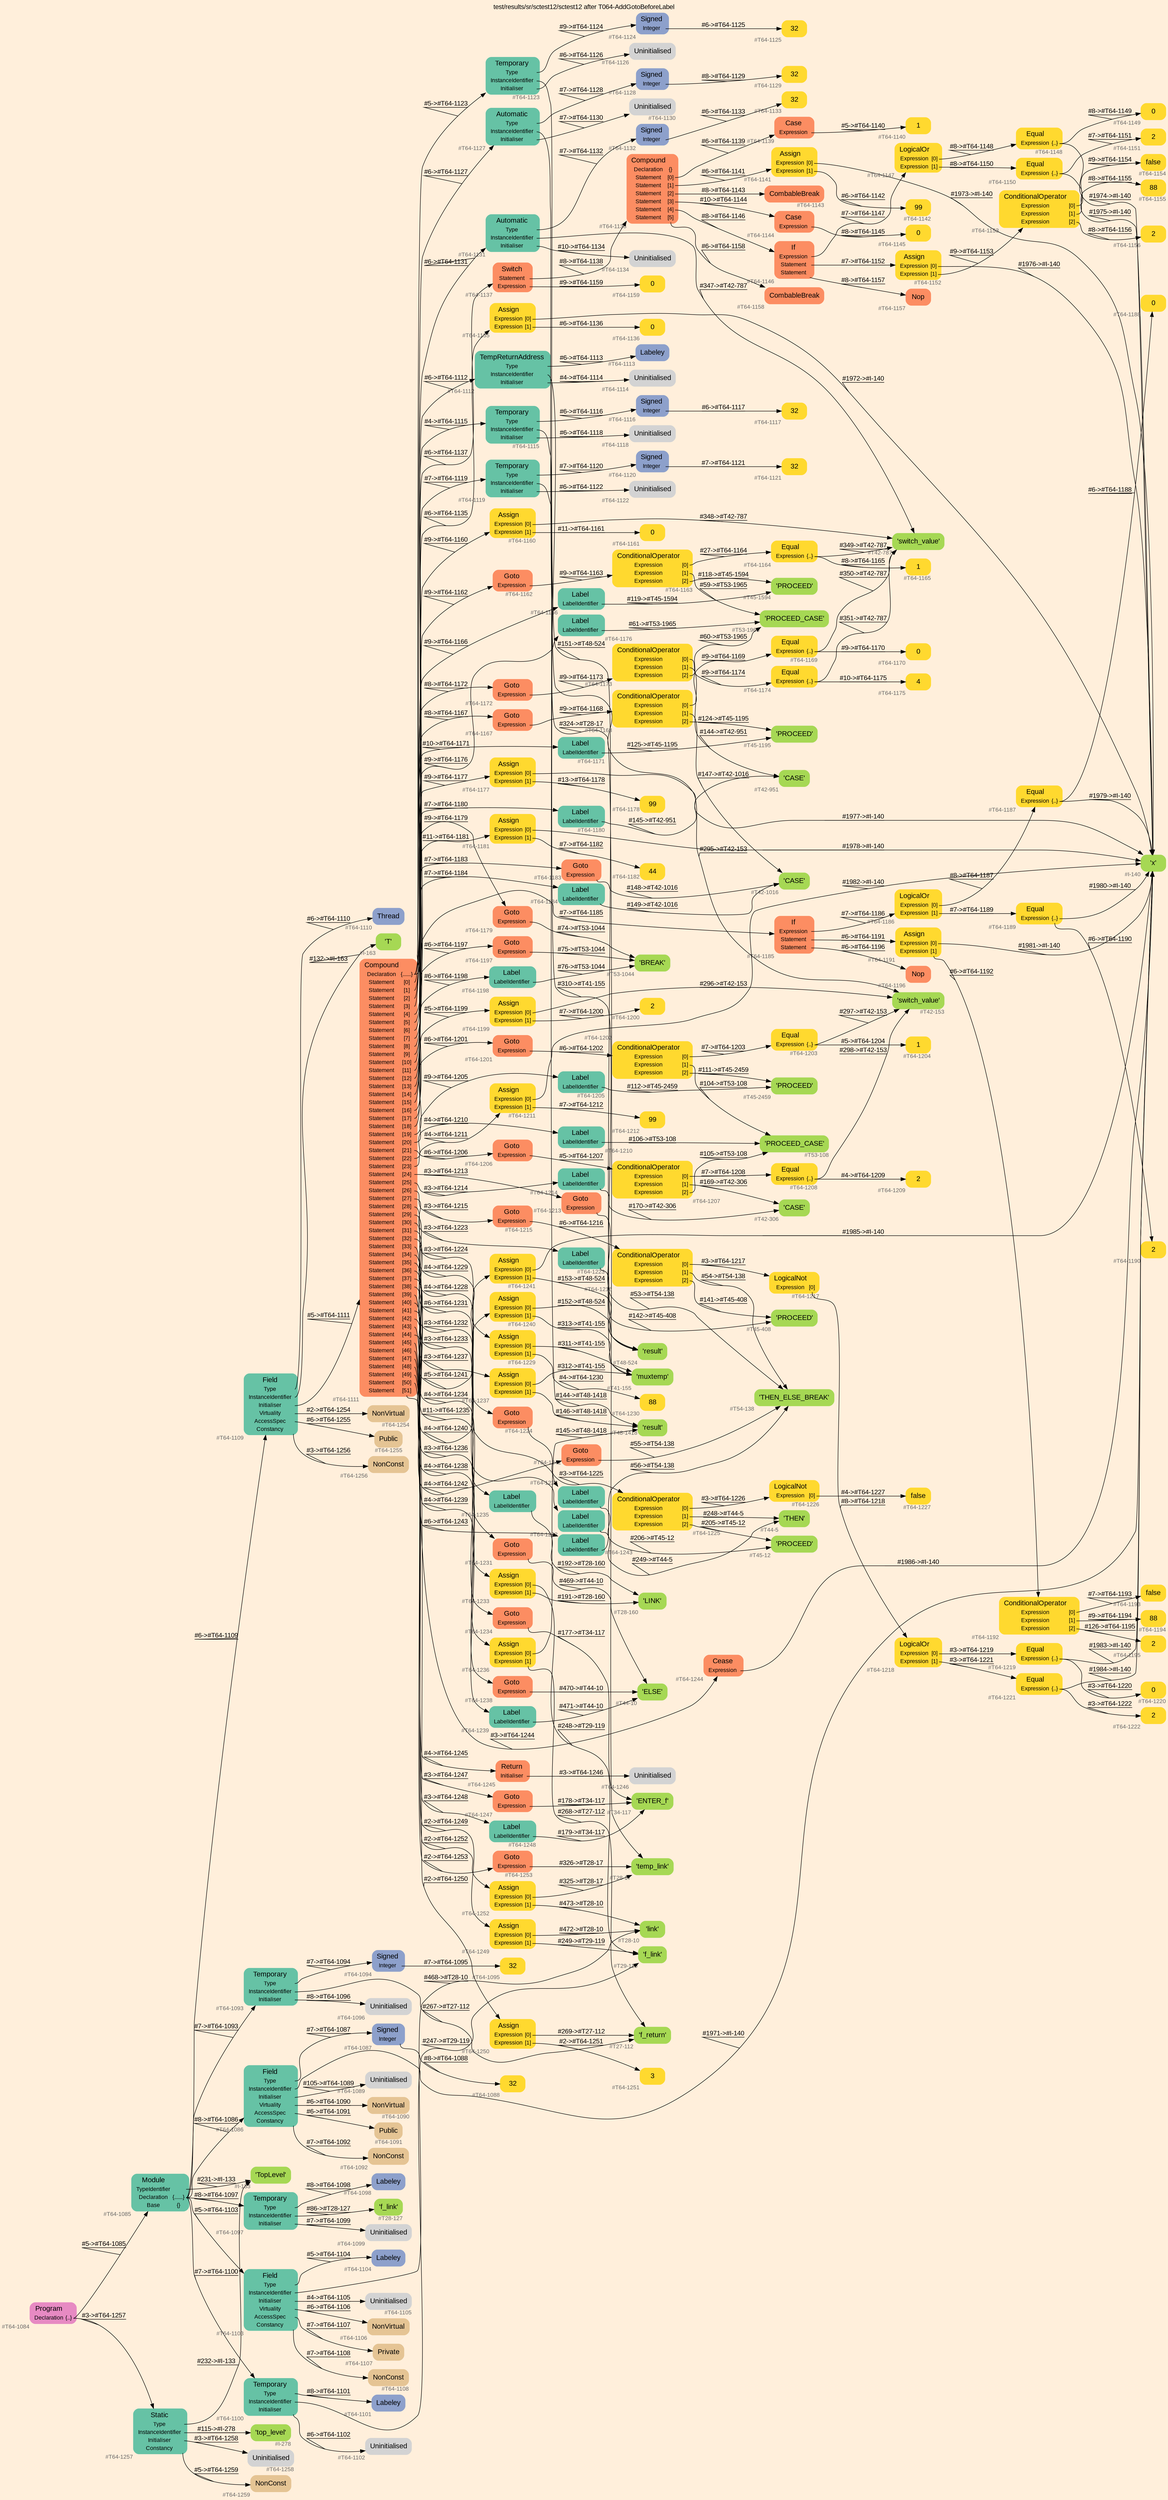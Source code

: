 digraph "test/results/sr/sctest12/sctest12 after T064-AddGotoBeforeLabel" {
label = "test/results/sr/sctest12/sctest12 after T064-AddGotoBeforeLabel"
labelloc = t
graph [
    rankdir = "LR"
    ranksep = 0.3
    bgcolor = antiquewhite1
    color = black
    fontcolor = black
    fontname = "Arial"
];
node [
    fontname = "Arial"
];
edge [
    fontname = "Arial"
];

// -------------------- node figure --------------------
// -------- block #T64-1084 ----------
"#T64-1084" [
    fillcolor = "/set28/4"
    xlabel = "#T64-1084"
    fontsize = "12"
    fontcolor = grey40
    shape = "plaintext"
    label = <<TABLE BORDER="0" CELLBORDER="0" CELLSPACING="0">
     <TR><TD><FONT COLOR="black" POINT-SIZE="15">Program</FONT></TD></TR>
     <TR><TD><FONT COLOR="black" POINT-SIZE="12">Declaration</FONT></TD><TD PORT="port0"><FONT COLOR="black" POINT-SIZE="12">{..}</FONT></TD></TR>
    </TABLE>>
    style = "rounded,filled"
];

// -------- block #T64-1085 ----------
"#T64-1085" [
    fillcolor = "/set28/1"
    xlabel = "#T64-1085"
    fontsize = "12"
    fontcolor = grey40
    shape = "plaintext"
    label = <<TABLE BORDER="0" CELLBORDER="0" CELLSPACING="0">
     <TR><TD><FONT COLOR="black" POINT-SIZE="15">Module</FONT></TD></TR>
     <TR><TD><FONT COLOR="black" POINT-SIZE="12">TypeIdentifier</FONT></TD><TD PORT="port0"></TD></TR>
     <TR><TD><FONT COLOR="black" POINT-SIZE="12">Declaration</FONT></TD><TD PORT="port1"><FONT COLOR="black" POINT-SIZE="12">{......}</FONT></TD></TR>
     <TR><TD><FONT COLOR="black" POINT-SIZE="12">Base</FONT></TD><TD PORT="port2"><FONT COLOR="black" POINT-SIZE="12">{}</FONT></TD></TR>
    </TABLE>>
    style = "rounded,filled"
];

// -------- block #I-133 ----------
"#I-133" [
    fillcolor = "/set28/5"
    xlabel = "#I-133"
    fontsize = "12"
    fontcolor = grey40
    shape = "plaintext"
    label = <<TABLE BORDER="0" CELLBORDER="0" CELLSPACING="0">
     <TR><TD><FONT COLOR="black" POINT-SIZE="15">'TopLevel'</FONT></TD></TR>
    </TABLE>>
    style = "rounded,filled"
];

// -------- block #T64-1086 ----------
"#T64-1086" [
    fillcolor = "/set28/1"
    xlabel = "#T64-1086"
    fontsize = "12"
    fontcolor = grey40
    shape = "plaintext"
    label = <<TABLE BORDER="0" CELLBORDER="0" CELLSPACING="0">
     <TR><TD><FONT COLOR="black" POINT-SIZE="15">Field</FONT></TD></TR>
     <TR><TD><FONT COLOR="black" POINT-SIZE="12">Type</FONT></TD><TD PORT="port0"></TD></TR>
     <TR><TD><FONT COLOR="black" POINT-SIZE="12">InstanceIdentifier</FONT></TD><TD PORT="port1"></TD></TR>
     <TR><TD><FONT COLOR="black" POINT-SIZE="12">Initialiser</FONT></TD><TD PORT="port2"></TD></TR>
     <TR><TD><FONT COLOR="black" POINT-SIZE="12">Virtuality</FONT></TD><TD PORT="port3"></TD></TR>
     <TR><TD><FONT COLOR="black" POINT-SIZE="12">AccessSpec</FONT></TD><TD PORT="port4"></TD></TR>
     <TR><TD><FONT COLOR="black" POINT-SIZE="12">Constancy</FONT></TD><TD PORT="port5"></TD></TR>
    </TABLE>>
    style = "rounded,filled"
];

// -------- block #T64-1087 ----------
"#T64-1087" [
    fillcolor = "/set28/3"
    xlabel = "#T64-1087"
    fontsize = "12"
    fontcolor = grey40
    shape = "plaintext"
    label = <<TABLE BORDER="0" CELLBORDER="0" CELLSPACING="0">
     <TR><TD><FONT COLOR="black" POINT-SIZE="15">Signed</FONT></TD></TR>
     <TR><TD><FONT COLOR="black" POINT-SIZE="12">Integer</FONT></TD><TD PORT="port0"></TD></TR>
    </TABLE>>
    style = "rounded,filled"
];

// -------- block #T64-1088 ----------
"#T64-1088" [
    fillcolor = "/set28/6"
    xlabel = "#T64-1088"
    fontsize = "12"
    fontcolor = grey40
    shape = "plaintext"
    label = <<TABLE BORDER="0" CELLBORDER="0" CELLSPACING="0">
     <TR><TD><FONT COLOR="black" POINT-SIZE="15">32</FONT></TD></TR>
    </TABLE>>
    style = "rounded,filled"
];

// -------- block #I-140 ----------
"#I-140" [
    fillcolor = "/set28/5"
    xlabel = "#I-140"
    fontsize = "12"
    fontcolor = grey40
    shape = "plaintext"
    label = <<TABLE BORDER="0" CELLBORDER="0" CELLSPACING="0">
     <TR><TD><FONT COLOR="black" POINT-SIZE="15">'x'</FONT></TD></TR>
    </TABLE>>
    style = "rounded,filled"
];

// -------- block #T64-1089 ----------
"#T64-1089" [
    xlabel = "#T64-1089"
    fontsize = "12"
    fontcolor = grey40
    shape = "plaintext"
    label = <<TABLE BORDER="0" CELLBORDER="0" CELLSPACING="0">
     <TR><TD><FONT COLOR="black" POINT-SIZE="15">Uninitialised</FONT></TD></TR>
    </TABLE>>
    style = "rounded,filled"
];

// -------- block #T64-1090 ----------
"#T64-1090" [
    fillcolor = "/set28/7"
    xlabel = "#T64-1090"
    fontsize = "12"
    fontcolor = grey40
    shape = "plaintext"
    label = <<TABLE BORDER="0" CELLBORDER="0" CELLSPACING="0">
     <TR><TD><FONT COLOR="black" POINT-SIZE="15">NonVirtual</FONT></TD></TR>
    </TABLE>>
    style = "rounded,filled"
];

// -------- block #T64-1091 ----------
"#T64-1091" [
    fillcolor = "/set28/7"
    xlabel = "#T64-1091"
    fontsize = "12"
    fontcolor = grey40
    shape = "plaintext"
    label = <<TABLE BORDER="0" CELLBORDER="0" CELLSPACING="0">
     <TR><TD><FONT COLOR="black" POINT-SIZE="15">Public</FONT></TD></TR>
    </TABLE>>
    style = "rounded,filled"
];

// -------- block #T64-1092 ----------
"#T64-1092" [
    fillcolor = "/set28/7"
    xlabel = "#T64-1092"
    fontsize = "12"
    fontcolor = grey40
    shape = "plaintext"
    label = <<TABLE BORDER="0" CELLBORDER="0" CELLSPACING="0">
     <TR><TD><FONT COLOR="black" POINT-SIZE="15">NonConst</FONT></TD></TR>
    </TABLE>>
    style = "rounded,filled"
];

// -------- block #T64-1093 ----------
"#T64-1093" [
    fillcolor = "/set28/1"
    xlabel = "#T64-1093"
    fontsize = "12"
    fontcolor = grey40
    shape = "plaintext"
    label = <<TABLE BORDER="0" CELLBORDER="0" CELLSPACING="0">
     <TR><TD><FONT COLOR="black" POINT-SIZE="15">Temporary</FONT></TD></TR>
     <TR><TD><FONT COLOR="black" POINT-SIZE="12">Type</FONT></TD><TD PORT="port0"></TD></TR>
     <TR><TD><FONT COLOR="black" POINT-SIZE="12">InstanceIdentifier</FONT></TD><TD PORT="port1"></TD></TR>
     <TR><TD><FONT COLOR="black" POINT-SIZE="12">Initialiser</FONT></TD><TD PORT="port2"></TD></TR>
    </TABLE>>
    style = "rounded,filled"
];

// -------- block #T64-1094 ----------
"#T64-1094" [
    fillcolor = "/set28/3"
    xlabel = "#T64-1094"
    fontsize = "12"
    fontcolor = grey40
    shape = "plaintext"
    label = <<TABLE BORDER="0" CELLBORDER="0" CELLSPACING="0">
     <TR><TD><FONT COLOR="black" POINT-SIZE="15">Signed</FONT></TD></TR>
     <TR><TD><FONT COLOR="black" POINT-SIZE="12">Integer</FONT></TD><TD PORT="port0"></TD></TR>
    </TABLE>>
    style = "rounded,filled"
];

// -------- block #T64-1095 ----------
"#T64-1095" [
    fillcolor = "/set28/6"
    xlabel = "#T64-1095"
    fontsize = "12"
    fontcolor = grey40
    shape = "plaintext"
    label = <<TABLE BORDER="0" CELLBORDER="0" CELLSPACING="0">
     <TR><TD><FONT COLOR="black" POINT-SIZE="15">32</FONT></TD></TR>
    </TABLE>>
    style = "rounded,filled"
];

// -------- block #T27-112 ----------
"#T27-112" [
    fillcolor = "/set28/5"
    xlabel = "#T27-112"
    fontsize = "12"
    fontcolor = grey40
    shape = "plaintext"
    label = <<TABLE BORDER="0" CELLBORDER="0" CELLSPACING="0">
     <TR><TD><FONT COLOR="black" POINT-SIZE="15">'f_return'</FONT></TD></TR>
    </TABLE>>
    style = "rounded,filled"
];

// -------- block #T64-1096 ----------
"#T64-1096" [
    xlabel = "#T64-1096"
    fontsize = "12"
    fontcolor = grey40
    shape = "plaintext"
    label = <<TABLE BORDER="0" CELLBORDER="0" CELLSPACING="0">
     <TR><TD><FONT COLOR="black" POINT-SIZE="15">Uninitialised</FONT></TD></TR>
    </TABLE>>
    style = "rounded,filled"
];

// -------- block #T64-1097 ----------
"#T64-1097" [
    fillcolor = "/set28/1"
    xlabel = "#T64-1097"
    fontsize = "12"
    fontcolor = grey40
    shape = "plaintext"
    label = <<TABLE BORDER="0" CELLBORDER="0" CELLSPACING="0">
     <TR><TD><FONT COLOR="black" POINT-SIZE="15">Temporary</FONT></TD></TR>
     <TR><TD><FONT COLOR="black" POINT-SIZE="12">Type</FONT></TD><TD PORT="port0"></TD></TR>
     <TR><TD><FONT COLOR="black" POINT-SIZE="12">InstanceIdentifier</FONT></TD><TD PORT="port1"></TD></TR>
     <TR><TD><FONT COLOR="black" POINT-SIZE="12">Initialiser</FONT></TD><TD PORT="port2"></TD></TR>
    </TABLE>>
    style = "rounded,filled"
];

// -------- block #T64-1098 ----------
"#T64-1098" [
    fillcolor = "/set28/3"
    xlabel = "#T64-1098"
    fontsize = "12"
    fontcolor = grey40
    shape = "plaintext"
    label = <<TABLE BORDER="0" CELLBORDER="0" CELLSPACING="0">
     <TR><TD><FONT COLOR="black" POINT-SIZE="15">Labeley</FONT></TD></TR>
    </TABLE>>
    style = "rounded,filled"
];

// -------- block #T28-127 ----------
"#T28-127" [
    fillcolor = "/set28/5"
    xlabel = "#T28-127"
    fontsize = "12"
    fontcolor = grey40
    shape = "plaintext"
    label = <<TABLE BORDER="0" CELLBORDER="0" CELLSPACING="0">
     <TR><TD><FONT COLOR="black" POINT-SIZE="15">'f_link'</FONT></TD></TR>
    </TABLE>>
    style = "rounded,filled"
];

// -------- block #T64-1099 ----------
"#T64-1099" [
    xlabel = "#T64-1099"
    fontsize = "12"
    fontcolor = grey40
    shape = "plaintext"
    label = <<TABLE BORDER="0" CELLBORDER="0" CELLSPACING="0">
     <TR><TD><FONT COLOR="black" POINT-SIZE="15">Uninitialised</FONT></TD></TR>
    </TABLE>>
    style = "rounded,filled"
];

// -------- block #T64-1100 ----------
"#T64-1100" [
    fillcolor = "/set28/1"
    xlabel = "#T64-1100"
    fontsize = "12"
    fontcolor = grey40
    shape = "plaintext"
    label = <<TABLE BORDER="0" CELLBORDER="0" CELLSPACING="0">
     <TR><TD><FONT COLOR="black" POINT-SIZE="15">Temporary</FONT></TD></TR>
     <TR><TD><FONT COLOR="black" POINT-SIZE="12">Type</FONT></TD><TD PORT="port0"></TD></TR>
     <TR><TD><FONT COLOR="black" POINT-SIZE="12">InstanceIdentifier</FONT></TD><TD PORT="port1"></TD></TR>
     <TR><TD><FONT COLOR="black" POINT-SIZE="12">Initialiser</FONT></TD><TD PORT="port2"></TD></TR>
    </TABLE>>
    style = "rounded,filled"
];

// -------- block #T64-1101 ----------
"#T64-1101" [
    fillcolor = "/set28/3"
    xlabel = "#T64-1101"
    fontsize = "12"
    fontcolor = grey40
    shape = "plaintext"
    label = <<TABLE BORDER="0" CELLBORDER="0" CELLSPACING="0">
     <TR><TD><FONT COLOR="black" POINT-SIZE="15">Labeley</FONT></TD></TR>
    </TABLE>>
    style = "rounded,filled"
];

// -------- block #T29-119 ----------
"#T29-119" [
    fillcolor = "/set28/5"
    xlabel = "#T29-119"
    fontsize = "12"
    fontcolor = grey40
    shape = "plaintext"
    label = <<TABLE BORDER="0" CELLBORDER="0" CELLSPACING="0">
     <TR><TD><FONT COLOR="black" POINT-SIZE="15">'f_link'</FONT></TD></TR>
    </TABLE>>
    style = "rounded,filled"
];

// -------- block #T64-1102 ----------
"#T64-1102" [
    xlabel = "#T64-1102"
    fontsize = "12"
    fontcolor = grey40
    shape = "plaintext"
    label = <<TABLE BORDER="0" CELLBORDER="0" CELLSPACING="0">
     <TR><TD><FONT COLOR="black" POINT-SIZE="15">Uninitialised</FONT></TD></TR>
    </TABLE>>
    style = "rounded,filled"
];

// -------- block #T64-1103 ----------
"#T64-1103" [
    fillcolor = "/set28/1"
    xlabel = "#T64-1103"
    fontsize = "12"
    fontcolor = grey40
    shape = "plaintext"
    label = <<TABLE BORDER="0" CELLBORDER="0" CELLSPACING="0">
     <TR><TD><FONT COLOR="black" POINT-SIZE="15">Field</FONT></TD></TR>
     <TR><TD><FONT COLOR="black" POINT-SIZE="12">Type</FONT></TD><TD PORT="port0"></TD></TR>
     <TR><TD><FONT COLOR="black" POINT-SIZE="12">InstanceIdentifier</FONT></TD><TD PORT="port1"></TD></TR>
     <TR><TD><FONT COLOR="black" POINT-SIZE="12">Initialiser</FONT></TD><TD PORT="port2"></TD></TR>
     <TR><TD><FONT COLOR="black" POINT-SIZE="12">Virtuality</FONT></TD><TD PORT="port3"></TD></TR>
     <TR><TD><FONT COLOR="black" POINT-SIZE="12">AccessSpec</FONT></TD><TD PORT="port4"></TD></TR>
     <TR><TD><FONT COLOR="black" POINT-SIZE="12">Constancy</FONT></TD><TD PORT="port5"></TD></TR>
    </TABLE>>
    style = "rounded,filled"
];

// -------- block #T64-1104 ----------
"#T64-1104" [
    fillcolor = "/set28/3"
    xlabel = "#T64-1104"
    fontsize = "12"
    fontcolor = grey40
    shape = "plaintext"
    label = <<TABLE BORDER="0" CELLBORDER="0" CELLSPACING="0">
     <TR><TD><FONT COLOR="black" POINT-SIZE="15">Labeley</FONT></TD></TR>
    </TABLE>>
    style = "rounded,filled"
];

// -------- block #T28-10 ----------
"#T28-10" [
    fillcolor = "/set28/5"
    xlabel = "#T28-10"
    fontsize = "12"
    fontcolor = grey40
    shape = "plaintext"
    label = <<TABLE BORDER="0" CELLBORDER="0" CELLSPACING="0">
     <TR><TD><FONT COLOR="black" POINT-SIZE="15">'link'</FONT></TD></TR>
    </TABLE>>
    style = "rounded,filled"
];

// -------- block #T64-1105 ----------
"#T64-1105" [
    xlabel = "#T64-1105"
    fontsize = "12"
    fontcolor = grey40
    shape = "plaintext"
    label = <<TABLE BORDER="0" CELLBORDER="0" CELLSPACING="0">
     <TR><TD><FONT COLOR="black" POINT-SIZE="15">Uninitialised</FONT></TD></TR>
    </TABLE>>
    style = "rounded,filled"
];

// -------- block #T64-1106 ----------
"#T64-1106" [
    fillcolor = "/set28/7"
    xlabel = "#T64-1106"
    fontsize = "12"
    fontcolor = grey40
    shape = "plaintext"
    label = <<TABLE BORDER="0" CELLBORDER="0" CELLSPACING="0">
     <TR><TD><FONT COLOR="black" POINT-SIZE="15">NonVirtual</FONT></TD></TR>
    </TABLE>>
    style = "rounded,filled"
];

// -------- block #T64-1107 ----------
"#T64-1107" [
    fillcolor = "/set28/7"
    xlabel = "#T64-1107"
    fontsize = "12"
    fontcolor = grey40
    shape = "plaintext"
    label = <<TABLE BORDER="0" CELLBORDER="0" CELLSPACING="0">
     <TR><TD><FONT COLOR="black" POINT-SIZE="15">Private</FONT></TD></TR>
    </TABLE>>
    style = "rounded,filled"
];

// -------- block #T64-1108 ----------
"#T64-1108" [
    fillcolor = "/set28/7"
    xlabel = "#T64-1108"
    fontsize = "12"
    fontcolor = grey40
    shape = "plaintext"
    label = <<TABLE BORDER="0" CELLBORDER="0" CELLSPACING="0">
     <TR><TD><FONT COLOR="black" POINT-SIZE="15">NonConst</FONT></TD></TR>
    </TABLE>>
    style = "rounded,filled"
];

// -------- block #T64-1109 ----------
"#T64-1109" [
    fillcolor = "/set28/1"
    xlabel = "#T64-1109"
    fontsize = "12"
    fontcolor = grey40
    shape = "plaintext"
    label = <<TABLE BORDER="0" CELLBORDER="0" CELLSPACING="0">
     <TR><TD><FONT COLOR="black" POINT-SIZE="15">Field</FONT></TD></TR>
     <TR><TD><FONT COLOR="black" POINT-SIZE="12">Type</FONT></TD><TD PORT="port0"></TD></TR>
     <TR><TD><FONT COLOR="black" POINT-SIZE="12">InstanceIdentifier</FONT></TD><TD PORT="port1"></TD></TR>
     <TR><TD><FONT COLOR="black" POINT-SIZE="12">Initialiser</FONT></TD><TD PORT="port2"></TD></TR>
     <TR><TD><FONT COLOR="black" POINT-SIZE="12">Virtuality</FONT></TD><TD PORT="port3"></TD></TR>
     <TR><TD><FONT COLOR="black" POINT-SIZE="12">AccessSpec</FONT></TD><TD PORT="port4"></TD></TR>
     <TR><TD><FONT COLOR="black" POINT-SIZE="12">Constancy</FONT></TD><TD PORT="port5"></TD></TR>
    </TABLE>>
    style = "rounded,filled"
];

// -------- block #T64-1110 ----------
"#T64-1110" [
    fillcolor = "/set28/3"
    xlabel = "#T64-1110"
    fontsize = "12"
    fontcolor = grey40
    shape = "plaintext"
    label = <<TABLE BORDER="0" CELLBORDER="0" CELLSPACING="0">
     <TR><TD><FONT COLOR="black" POINT-SIZE="15">Thread</FONT></TD></TR>
    </TABLE>>
    style = "rounded,filled"
];

// -------- block #I-163 ----------
"#I-163" [
    fillcolor = "/set28/5"
    xlabel = "#I-163"
    fontsize = "12"
    fontcolor = grey40
    shape = "plaintext"
    label = <<TABLE BORDER="0" CELLBORDER="0" CELLSPACING="0">
     <TR><TD><FONT COLOR="black" POINT-SIZE="15">'T'</FONT></TD></TR>
    </TABLE>>
    style = "rounded,filled"
];

// -------- block #T64-1111 ----------
"#T64-1111" [
    fillcolor = "/set28/2"
    xlabel = "#T64-1111"
    fontsize = "12"
    fontcolor = grey40
    shape = "plaintext"
    label = <<TABLE BORDER="0" CELLBORDER="0" CELLSPACING="0">
     <TR><TD><FONT COLOR="black" POINT-SIZE="15">Compound</FONT></TD></TR>
     <TR><TD><FONT COLOR="black" POINT-SIZE="12">Declaration</FONT></TD><TD PORT="port0"><FONT COLOR="black" POINT-SIZE="12">{......}</FONT></TD></TR>
     <TR><TD><FONT COLOR="black" POINT-SIZE="12">Statement</FONT></TD><TD PORT="port1"><FONT COLOR="black" POINT-SIZE="12">[0]</FONT></TD></TR>
     <TR><TD><FONT COLOR="black" POINT-SIZE="12">Statement</FONT></TD><TD PORT="port2"><FONT COLOR="black" POINT-SIZE="12">[1]</FONT></TD></TR>
     <TR><TD><FONT COLOR="black" POINT-SIZE="12">Statement</FONT></TD><TD PORT="port3"><FONT COLOR="black" POINT-SIZE="12">[2]</FONT></TD></TR>
     <TR><TD><FONT COLOR="black" POINT-SIZE="12">Statement</FONT></TD><TD PORT="port4"><FONT COLOR="black" POINT-SIZE="12">[3]</FONT></TD></TR>
     <TR><TD><FONT COLOR="black" POINT-SIZE="12">Statement</FONT></TD><TD PORT="port5"><FONT COLOR="black" POINT-SIZE="12">[4]</FONT></TD></TR>
     <TR><TD><FONT COLOR="black" POINT-SIZE="12">Statement</FONT></TD><TD PORT="port6"><FONT COLOR="black" POINT-SIZE="12">[5]</FONT></TD></TR>
     <TR><TD><FONT COLOR="black" POINT-SIZE="12">Statement</FONT></TD><TD PORT="port7"><FONT COLOR="black" POINT-SIZE="12">[6]</FONT></TD></TR>
     <TR><TD><FONT COLOR="black" POINT-SIZE="12">Statement</FONT></TD><TD PORT="port8"><FONT COLOR="black" POINT-SIZE="12">[7]</FONT></TD></TR>
     <TR><TD><FONT COLOR="black" POINT-SIZE="12">Statement</FONT></TD><TD PORT="port9"><FONT COLOR="black" POINT-SIZE="12">[8]</FONT></TD></TR>
     <TR><TD><FONT COLOR="black" POINT-SIZE="12">Statement</FONT></TD><TD PORT="port10"><FONT COLOR="black" POINT-SIZE="12">[9]</FONT></TD></TR>
     <TR><TD><FONT COLOR="black" POINT-SIZE="12">Statement</FONT></TD><TD PORT="port11"><FONT COLOR="black" POINT-SIZE="12">[10]</FONT></TD></TR>
     <TR><TD><FONT COLOR="black" POINT-SIZE="12">Statement</FONT></TD><TD PORT="port12"><FONT COLOR="black" POINT-SIZE="12">[11]</FONT></TD></TR>
     <TR><TD><FONT COLOR="black" POINT-SIZE="12">Statement</FONT></TD><TD PORT="port13"><FONT COLOR="black" POINT-SIZE="12">[12]</FONT></TD></TR>
     <TR><TD><FONT COLOR="black" POINT-SIZE="12">Statement</FONT></TD><TD PORT="port14"><FONT COLOR="black" POINT-SIZE="12">[13]</FONT></TD></TR>
     <TR><TD><FONT COLOR="black" POINT-SIZE="12">Statement</FONT></TD><TD PORT="port15"><FONT COLOR="black" POINT-SIZE="12">[14]</FONT></TD></TR>
     <TR><TD><FONT COLOR="black" POINT-SIZE="12">Statement</FONT></TD><TD PORT="port16"><FONT COLOR="black" POINT-SIZE="12">[15]</FONT></TD></TR>
     <TR><TD><FONT COLOR="black" POINT-SIZE="12">Statement</FONT></TD><TD PORT="port17"><FONT COLOR="black" POINT-SIZE="12">[16]</FONT></TD></TR>
     <TR><TD><FONT COLOR="black" POINT-SIZE="12">Statement</FONT></TD><TD PORT="port18"><FONT COLOR="black" POINT-SIZE="12">[17]</FONT></TD></TR>
     <TR><TD><FONT COLOR="black" POINT-SIZE="12">Statement</FONT></TD><TD PORT="port19"><FONT COLOR="black" POINT-SIZE="12">[18]</FONT></TD></TR>
     <TR><TD><FONT COLOR="black" POINT-SIZE="12">Statement</FONT></TD><TD PORT="port20"><FONT COLOR="black" POINT-SIZE="12">[19]</FONT></TD></TR>
     <TR><TD><FONT COLOR="black" POINT-SIZE="12">Statement</FONT></TD><TD PORT="port21"><FONT COLOR="black" POINT-SIZE="12">[20]</FONT></TD></TR>
     <TR><TD><FONT COLOR="black" POINT-SIZE="12">Statement</FONT></TD><TD PORT="port22"><FONT COLOR="black" POINT-SIZE="12">[21]</FONT></TD></TR>
     <TR><TD><FONT COLOR="black" POINT-SIZE="12">Statement</FONT></TD><TD PORT="port23"><FONT COLOR="black" POINT-SIZE="12">[22]</FONT></TD></TR>
     <TR><TD><FONT COLOR="black" POINT-SIZE="12">Statement</FONT></TD><TD PORT="port24"><FONT COLOR="black" POINT-SIZE="12">[23]</FONT></TD></TR>
     <TR><TD><FONT COLOR="black" POINT-SIZE="12">Statement</FONT></TD><TD PORT="port25"><FONT COLOR="black" POINT-SIZE="12">[24]</FONT></TD></TR>
     <TR><TD><FONT COLOR="black" POINT-SIZE="12">Statement</FONT></TD><TD PORT="port26"><FONT COLOR="black" POINT-SIZE="12">[25]</FONT></TD></TR>
     <TR><TD><FONT COLOR="black" POINT-SIZE="12">Statement</FONT></TD><TD PORT="port27"><FONT COLOR="black" POINT-SIZE="12">[26]</FONT></TD></TR>
     <TR><TD><FONT COLOR="black" POINT-SIZE="12">Statement</FONT></TD><TD PORT="port28"><FONT COLOR="black" POINT-SIZE="12">[27]</FONT></TD></TR>
     <TR><TD><FONT COLOR="black" POINT-SIZE="12">Statement</FONT></TD><TD PORT="port29"><FONT COLOR="black" POINT-SIZE="12">[28]</FONT></TD></TR>
     <TR><TD><FONT COLOR="black" POINT-SIZE="12">Statement</FONT></TD><TD PORT="port30"><FONT COLOR="black" POINT-SIZE="12">[29]</FONT></TD></TR>
     <TR><TD><FONT COLOR="black" POINT-SIZE="12">Statement</FONT></TD><TD PORT="port31"><FONT COLOR="black" POINT-SIZE="12">[30]</FONT></TD></TR>
     <TR><TD><FONT COLOR="black" POINT-SIZE="12">Statement</FONT></TD><TD PORT="port32"><FONT COLOR="black" POINT-SIZE="12">[31]</FONT></TD></TR>
     <TR><TD><FONT COLOR="black" POINT-SIZE="12">Statement</FONT></TD><TD PORT="port33"><FONT COLOR="black" POINT-SIZE="12">[32]</FONT></TD></TR>
     <TR><TD><FONT COLOR="black" POINT-SIZE="12">Statement</FONT></TD><TD PORT="port34"><FONT COLOR="black" POINT-SIZE="12">[33]</FONT></TD></TR>
     <TR><TD><FONT COLOR="black" POINT-SIZE="12">Statement</FONT></TD><TD PORT="port35"><FONT COLOR="black" POINT-SIZE="12">[34]</FONT></TD></TR>
     <TR><TD><FONT COLOR="black" POINT-SIZE="12">Statement</FONT></TD><TD PORT="port36"><FONT COLOR="black" POINT-SIZE="12">[35]</FONT></TD></TR>
     <TR><TD><FONT COLOR="black" POINT-SIZE="12">Statement</FONT></TD><TD PORT="port37"><FONT COLOR="black" POINT-SIZE="12">[36]</FONT></TD></TR>
     <TR><TD><FONT COLOR="black" POINT-SIZE="12">Statement</FONT></TD><TD PORT="port38"><FONT COLOR="black" POINT-SIZE="12">[37]</FONT></TD></TR>
     <TR><TD><FONT COLOR="black" POINT-SIZE="12">Statement</FONT></TD><TD PORT="port39"><FONT COLOR="black" POINT-SIZE="12">[38]</FONT></TD></TR>
     <TR><TD><FONT COLOR="black" POINT-SIZE="12">Statement</FONT></TD><TD PORT="port40"><FONT COLOR="black" POINT-SIZE="12">[39]</FONT></TD></TR>
     <TR><TD><FONT COLOR="black" POINT-SIZE="12">Statement</FONT></TD><TD PORT="port41"><FONT COLOR="black" POINT-SIZE="12">[40]</FONT></TD></TR>
     <TR><TD><FONT COLOR="black" POINT-SIZE="12">Statement</FONT></TD><TD PORT="port42"><FONT COLOR="black" POINT-SIZE="12">[41]</FONT></TD></TR>
     <TR><TD><FONT COLOR="black" POINT-SIZE="12">Statement</FONT></TD><TD PORT="port43"><FONT COLOR="black" POINT-SIZE="12">[42]</FONT></TD></TR>
     <TR><TD><FONT COLOR="black" POINT-SIZE="12">Statement</FONT></TD><TD PORT="port44"><FONT COLOR="black" POINT-SIZE="12">[43]</FONT></TD></TR>
     <TR><TD><FONT COLOR="black" POINT-SIZE="12">Statement</FONT></TD><TD PORT="port45"><FONT COLOR="black" POINT-SIZE="12">[44]</FONT></TD></TR>
     <TR><TD><FONT COLOR="black" POINT-SIZE="12">Statement</FONT></TD><TD PORT="port46"><FONT COLOR="black" POINT-SIZE="12">[45]</FONT></TD></TR>
     <TR><TD><FONT COLOR="black" POINT-SIZE="12">Statement</FONT></TD><TD PORT="port47"><FONT COLOR="black" POINT-SIZE="12">[46]</FONT></TD></TR>
     <TR><TD><FONT COLOR="black" POINT-SIZE="12">Statement</FONT></TD><TD PORT="port48"><FONT COLOR="black" POINT-SIZE="12">[47]</FONT></TD></TR>
     <TR><TD><FONT COLOR="black" POINT-SIZE="12">Statement</FONT></TD><TD PORT="port49"><FONT COLOR="black" POINT-SIZE="12">[48]</FONT></TD></TR>
     <TR><TD><FONT COLOR="black" POINT-SIZE="12">Statement</FONT></TD><TD PORT="port50"><FONT COLOR="black" POINT-SIZE="12">[49]</FONT></TD></TR>
     <TR><TD><FONT COLOR="black" POINT-SIZE="12">Statement</FONT></TD><TD PORT="port51"><FONT COLOR="black" POINT-SIZE="12">[50]</FONT></TD></TR>
     <TR><TD><FONT COLOR="black" POINT-SIZE="12">Statement</FONT></TD><TD PORT="port52"><FONT COLOR="black" POINT-SIZE="12">[51]</FONT></TD></TR>
    </TABLE>>
    style = "rounded,filled"
];

// -------- block #T64-1112 ----------
"#T64-1112" [
    fillcolor = "/set28/1"
    xlabel = "#T64-1112"
    fontsize = "12"
    fontcolor = grey40
    shape = "plaintext"
    label = <<TABLE BORDER="0" CELLBORDER="0" CELLSPACING="0">
     <TR><TD><FONT COLOR="black" POINT-SIZE="15">TempReturnAddress</FONT></TD></TR>
     <TR><TD><FONT COLOR="black" POINT-SIZE="12">Type</FONT></TD><TD PORT="port0"></TD></TR>
     <TR><TD><FONT COLOR="black" POINT-SIZE="12">InstanceIdentifier</FONT></TD><TD PORT="port1"></TD></TR>
     <TR><TD><FONT COLOR="black" POINT-SIZE="12">Initialiser</FONT></TD><TD PORT="port2"></TD></TR>
    </TABLE>>
    style = "rounded,filled"
];

// -------- block #T64-1113 ----------
"#T64-1113" [
    fillcolor = "/set28/3"
    xlabel = "#T64-1113"
    fontsize = "12"
    fontcolor = grey40
    shape = "plaintext"
    label = <<TABLE BORDER="0" CELLBORDER="0" CELLSPACING="0">
     <TR><TD><FONT COLOR="black" POINT-SIZE="15">Labeley</FONT></TD></TR>
    </TABLE>>
    style = "rounded,filled"
];

// -------- block #T28-17 ----------
"#T28-17" [
    fillcolor = "/set28/5"
    xlabel = "#T28-17"
    fontsize = "12"
    fontcolor = grey40
    shape = "plaintext"
    label = <<TABLE BORDER="0" CELLBORDER="0" CELLSPACING="0">
     <TR><TD><FONT COLOR="black" POINT-SIZE="15">'temp_link'</FONT></TD></TR>
    </TABLE>>
    style = "rounded,filled"
];

// -------- block #T64-1114 ----------
"#T64-1114" [
    xlabel = "#T64-1114"
    fontsize = "12"
    fontcolor = grey40
    shape = "plaintext"
    label = <<TABLE BORDER="0" CELLBORDER="0" CELLSPACING="0">
     <TR><TD><FONT COLOR="black" POINT-SIZE="15">Uninitialised</FONT></TD></TR>
    </TABLE>>
    style = "rounded,filled"
];

// -------- block #T64-1115 ----------
"#T64-1115" [
    fillcolor = "/set28/1"
    xlabel = "#T64-1115"
    fontsize = "12"
    fontcolor = grey40
    shape = "plaintext"
    label = <<TABLE BORDER="0" CELLBORDER="0" CELLSPACING="0">
     <TR><TD><FONT COLOR="black" POINT-SIZE="15">Temporary</FONT></TD></TR>
     <TR><TD><FONT COLOR="black" POINT-SIZE="12">Type</FONT></TD><TD PORT="port0"></TD></TR>
     <TR><TD><FONT COLOR="black" POINT-SIZE="12">InstanceIdentifier</FONT></TD><TD PORT="port1"></TD></TR>
     <TR><TD><FONT COLOR="black" POINT-SIZE="12">Initialiser</FONT></TD><TD PORT="port2"></TD></TR>
    </TABLE>>
    style = "rounded,filled"
];

// -------- block #T64-1116 ----------
"#T64-1116" [
    fillcolor = "/set28/3"
    xlabel = "#T64-1116"
    fontsize = "12"
    fontcolor = grey40
    shape = "plaintext"
    label = <<TABLE BORDER="0" CELLBORDER="0" CELLSPACING="0">
     <TR><TD><FONT COLOR="black" POINT-SIZE="15">Signed</FONT></TD></TR>
     <TR><TD><FONT COLOR="black" POINT-SIZE="12">Integer</FONT></TD><TD PORT="port0"></TD></TR>
    </TABLE>>
    style = "rounded,filled"
];

// -------- block #T64-1117 ----------
"#T64-1117" [
    fillcolor = "/set28/6"
    xlabel = "#T64-1117"
    fontsize = "12"
    fontcolor = grey40
    shape = "plaintext"
    label = <<TABLE BORDER="0" CELLBORDER="0" CELLSPACING="0">
     <TR><TD><FONT COLOR="black" POINT-SIZE="15">32</FONT></TD></TR>
    </TABLE>>
    style = "rounded,filled"
];

// -------- block #T48-1418 ----------
"#T48-1418" [
    fillcolor = "/set28/5"
    xlabel = "#T48-1418"
    fontsize = "12"
    fontcolor = grey40
    shape = "plaintext"
    label = <<TABLE BORDER="0" CELLBORDER="0" CELLSPACING="0">
     <TR><TD><FONT COLOR="black" POINT-SIZE="15">'result'</FONT></TD></TR>
    </TABLE>>
    style = "rounded,filled"
];

// -------- block #T64-1118 ----------
"#T64-1118" [
    xlabel = "#T64-1118"
    fontsize = "12"
    fontcolor = grey40
    shape = "plaintext"
    label = <<TABLE BORDER="0" CELLBORDER="0" CELLSPACING="0">
     <TR><TD><FONT COLOR="black" POINT-SIZE="15">Uninitialised</FONT></TD></TR>
    </TABLE>>
    style = "rounded,filled"
];

// -------- block #T64-1119 ----------
"#T64-1119" [
    fillcolor = "/set28/1"
    xlabel = "#T64-1119"
    fontsize = "12"
    fontcolor = grey40
    shape = "plaintext"
    label = <<TABLE BORDER="0" CELLBORDER="0" CELLSPACING="0">
     <TR><TD><FONT COLOR="black" POINT-SIZE="15">Temporary</FONT></TD></TR>
     <TR><TD><FONT COLOR="black" POINT-SIZE="12">Type</FONT></TD><TD PORT="port0"></TD></TR>
     <TR><TD><FONT COLOR="black" POINT-SIZE="12">InstanceIdentifier</FONT></TD><TD PORT="port1"></TD></TR>
     <TR><TD><FONT COLOR="black" POINT-SIZE="12">Initialiser</FONT></TD><TD PORT="port2"></TD></TR>
    </TABLE>>
    style = "rounded,filled"
];

// -------- block #T64-1120 ----------
"#T64-1120" [
    fillcolor = "/set28/3"
    xlabel = "#T64-1120"
    fontsize = "12"
    fontcolor = grey40
    shape = "plaintext"
    label = <<TABLE BORDER="0" CELLBORDER="0" CELLSPACING="0">
     <TR><TD><FONT COLOR="black" POINT-SIZE="15">Signed</FONT></TD></TR>
     <TR><TD><FONT COLOR="black" POINT-SIZE="12">Integer</FONT></TD><TD PORT="port0"></TD></TR>
    </TABLE>>
    style = "rounded,filled"
];

// -------- block #T64-1121 ----------
"#T64-1121" [
    fillcolor = "/set28/6"
    xlabel = "#T64-1121"
    fontsize = "12"
    fontcolor = grey40
    shape = "plaintext"
    label = <<TABLE BORDER="0" CELLBORDER="0" CELLSPACING="0">
     <TR><TD><FONT COLOR="black" POINT-SIZE="15">32</FONT></TD></TR>
    </TABLE>>
    style = "rounded,filled"
];

// -------- block #T41-155 ----------
"#T41-155" [
    fillcolor = "/set28/5"
    xlabel = "#T41-155"
    fontsize = "12"
    fontcolor = grey40
    shape = "plaintext"
    label = <<TABLE BORDER="0" CELLBORDER="0" CELLSPACING="0">
     <TR><TD><FONT COLOR="black" POINT-SIZE="15">'muxtemp'</FONT></TD></TR>
    </TABLE>>
    style = "rounded,filled"
];

// -------- block #T64-1122 ----------
"#T64-1122" [
    xlabel = "#T64-1122"
    fontsize = "12"
    fontcolor = grey40
    shape = "plaintext"
    label = <<TABLE BORDER="0" CELLBORDER="0" CELLSPACING="0">
     <TR><TD><FONT COLOR="black" POINT-SIZE="15">Uninitialised</FONT></TD></TR>
    </TABLE>>
    style = "rounded,filled"
];

// -------- block #T64-1123 ----------
"#T64-1123" [
    fillcolor = "/set28/1"
    xlabel = "#T64-1123"
    fontsize = "12"
    fontcolor = grey40
    shape = "plaintext"
    label = <<TABLE BORDER="0" CELLBORDER="0" CELLSPACING="0">
     <TR><TD><FONT COLOR="black" POINT-SIZE="15">Temporary</FONT></TD></TR>
     <TR><TD><FONT COLOR="black" POINT-SIZE="12">Type</FONT></TD><TD PORT="port0"></TD></TR>
     <TR><TD><FONT COLOR="black" POINT-SIZE="12">InstanceIdentifier</FONT></TD><TD PORT="port1"></TD></TR>
     <TR><TD><FONT COLOR="black" POINT-SIZE="12">Initialiser</FONT></TD><TD PORT="port2"></TD></TR>
    </TABLE>>
    style = "rounded,filled"
];

// -------- block #T64-1124 ----------
"#T64-1124" [
    fillcolor = "/set28/3"
    xlabel = "#T64-1124"
    fontsize = "12"
    fontcolor = grey40
    shape = "plaintext"
    label = <<TABLE BORDER="0" CELLBORDER="0" CELLSPACING="0">
     <TR><TD><FONT COLOR="black" POINT-SIZE="15">Signed</FONT></TD></TR>
     <TR><TD><FONT COLOR="black" POINT-SIZE="12">Integer</FONT></TD><TD PORT="port0"></TD></TR>
    </TABLE>>
    style = "rounded,filled"
];

// -------- block #T64-1125 ----------
"#T64-1125" [
    fillcolor = "/set28/6"
    xlabel = "#T64-1125"
    fontsize = "12"
    fontcolor = grey40
    shape = "plaintext"
    label = <<TABLE BORDER="0" CELLBORDER="0" CELLSPACING="0">
     <TR><TD><FONT COLOR="black" POINT-SIZE="15">32</FONT></TD></TR>
    </TABLE>>
    style = "rounded,filled"
];

// -------- block #T48-524 ----------
"#T48-524" [
    fillcolor = "/set28/5"
    xlabel = "#T48-524"
    fontsize = "12"
    fontcolor = grey40
    shape = "plaintext"
    label = <<TABLE BORDER="0" CELLBORDER="0" CELLSPACING="0">
     <TR><TD><FONT COLOR="black" POINT-SIZE="15">'result'</FONT></TD></TR>
    </TABLE>>
    style = "rounded,filled"
];

// -------- block #T64-1126 ----------
"#T64-1126" [
    xlabel = "#T64-1126"
    fontsize = "12"
    fontcolor = grey40
    shape = "plaintext"
    label = <<TABLE BORDER="0" CELLBORDER="0" CELLSPACING="0">
     <TR><TD><FONT COLOR="black" POINT-SIZE="15">Uninitialised</FONT></TD></TR>
    </TABLE>>
    style = "rounded,filled"
];

// -------- block #T64-1127 ----------
"#T64-1127" [
    fillcolor = "/set28/1"
    xlabel = "#T64-1127"
    fontsize = "12"
    fontcolor = grey40
    shape = "plaintext"
    label = <<TABLE BORDER="0" CELLBORDER="0" CELLSPACING="0">
     <TR><TD><FONT COLOR="black" POINT-SIZE="15">Automatic</FONT></TD></TR>
     <TR><TD><FONT COLOR="black" POINT-SIZE="12">Type</FONT></TD><TD PORT="port0"></TD></TR>
     <TR><TD><FONT COLOR="black" POINT-SIZE="12">InstanceIdentifier</FONT></TD><TD PORT="port1"></TD></TR>
     <TR><TD><FONT COLOR="black" POINT-SIZE="12">Initialiser</FONT></TD><TD PORT="port2"></TD></TR>
    </TABLE>>
    style = "rounded,filled"
];

// -------- block #T64-1128 ----------
"#T64-1128" [
    fillcolor = "/set28/3"
    xlabel = "#T64-1128"
    fontsize = "12"
    fontcolor = grey40
    shape = "plaintext"
    label = <<TABLE BORDER="0" CELLBORDER="0" CELLSPACING="0">
     <TR><TD><FONT COLOR="black" POINT-SIZE="15">Signed</FONT></TD></TR>
     <TR><TD><FONT COLOR="black" POINT-SIZE="12">Integer</FONT></TD><TD PORT="port0"></TD></TR>
    </TABLE>>
    style = "rounded,filled"
];

// -------- block #T64-1129 ----------
"#T64-1129" [
    fillcolor = "/set28/6"
    xlabel = "#T64-1129"
    fontsize = "12"
    fontcolor = grey40
    shape = "plaintext"
    label = <<TABLE BORDER="0" CELLBORDER="0" CELLSPACING="0">
     <TR><TD><FONT COLOR="black" POINT-SIZE="15">32</FONT></TD></TR>
    </TABLE>>
    style = "rounded,filled"
];

// -------- block #T42-153 ----------
"#T42-153" [
    fillcolor = "/set28/5"
    xlabel = "#T42-153"
    fontsize = "12"
    fontcolor = grey40
    shape = "plaintext"
    label = <<TABLE BORDER="0" CELLBORDER="0" CELLSPACING="0">
     <TR><TD><FONT COLOR="black" POINT-SIZE="15">'switch_value'</FONT></TD></TR>
    </TABLE>>
    style = "rounded,filled"
];

// -------- block #T64-1130 ----------
"#T64-1130" [
    xlabel = "#T64-1130"
    fontsize = "12"
    fontcolor = grey40
    shape = "plaintext"
    label = <<TABLE BORDER="0" CELLBORDER="0" CELLSPACING="0">
     <TR><TD><FONT COLOR="black" POINT-SIZE="15">Uninitialised</FONT></TD></TR>
    </TABLE>>
    style = "rounded,filled"
];

// -------- block #T64-1131 ----------
"#T64-1131" [
    fillcolor = "/set28/1"
    xlabel = "#T64-1131"
    fontsize = "12"
    fontcolor = grey40
    shape = "plaintext"
    label = <<TABLE BORDER="0" CELLBORDER="0" CELLSPACING="0">
     <TR><TD><FONT COLOR="black" POINT-SIZE="15">Automatic</FONT></TD></TR>
     <TR><TD><FONT COLOR="black" POINT-SIZE="12">Type</FONT></TD><TD PORT="port0"></TD></TR>
     <TR><TD><FONT COLOR="black" POINT-SIZE="12">InstanceIdentifier</FONT></TD><TD PORT="port1"></TD></TR>
     <TR><TD><FONT COLOR="black" POINT-SIZE="12">Initialiser</FONT></TD><TD PORT="port2"></TD></TR>
    </TABLE>>
    style = "rounded,filled"
];

// -------- block #T64-1132 ----------
"#T64-1132" [
    fillcolor = "/set28/3"
    xlabel = "#T64-1132"
    fontsize = "12"
    fontcolor = grey40
    shape = "plaintext"
    label = <<TABLE BORDER="0" CELLBORDER="0" CELLSPACING="0">
     <TR><TD><FONT COLOR="black" POINT-SIZE="15">Signed</FONT></TD></TR>
     <TR><TD><FONT COLOR="black" POINT-SIZE="12">Integer</FONT></TD><TD PORT="port0"></TD></TR>
    </TABLE>>
    style = "rounded,filled"
];

// -------- block #T64-1133 ----------
"#T64-1133" [
    fillcolor = "/set28/6"
    xlabel = "#T64-1133"
    fontsize = "12"
    fontcolor = grey40
    shape = "plaintext"
    label = <<TABLE BORDER="0" CELLBORDER="0" CELLSPACING="0">
     <TR><TD><FONT COLOR="black" POINT-SIZE="15">32</FONT></TD></TR>
    </TABLE>>
    style = "rounded,filled"
];

// -------- block #T42-787 ----------
"#T42-787" [
    fillcolor = "/set28/5"
    xlabel = "#T42-787"
    fontsize = "12"
    fontcolor = grey40
    shape = "plaintext"
    label = <<TABLE BORDER="0" CELLBORDER="0" CELLSPACING="0">
     <TR><TD><FONT COLOR="black" POINT-SIZE="15">'switch_value'</FONT></TD></TR>
    </TABLE>>
    style = "rounded,filled"
];

// -------- block #T64-1134 ----------
"#T64-1134" [
    xlabel = "#T64-1134"
    fontsize = "12"
    fontcolor = grey40
    shape = "plaintext"
    label = <<TABLE BORDER="0" CELLBORDER="0" CELLSPACING="0">
     <TR><TD><FONT COLOR="black" POINT-SIZE="15">Uninitialised</FONT></TD></TR>
    </TABLE>>
    style = "rounded,filled"
];

// -------- block #T64-1135 ----------
"#T64-1135" [
    fillcolor = "/set28/6"
    xlabel = "#T64-1135"
    fontsize = "12"
    fontcolor = grey40
    shape = "plaintext"
    label = <<TABLE BORDER="0" CELLBORDER="0" CELLSPACING="0">
     <TR><TD><FONT COLOR="black" POINT-SIZE="15">Assign</FONT></TD></TR>
     <TR><TD><FONT COLOR="black" POINT-SIZE="12">Expression</FONT></TD><TD PORT="port0"><FONT COLOR="black" POINT-SIZE="12">[0]</FONT></TD></TR>
     <TR><TD><FONT COLOR="black" POINT-SIZE="12">Expression</FONT></TD><TD PORT="port1"><FONT COLOR="black" POINT-SIZE="12">[1]</FONT></TD></TR>
    </TABLE>>
    style = "rounded,filled"
];

// -------- block #T64-1136 ----------
"#T64-1136" [
    fillcolor = "/set28/6"
    xlabel = "#T64-1136"
    fontsize = "12"
    fontcolor = grey40
    shape = "plaintext"
    label = <<TABLE BORDER="0" CELLBORDER="0" CELLSPACING="0">
     <TR><TD><FONT COLOR="black" POINT-SIZE="15">0</FONT></TD></TR>
    </TABLE>>
    style = "rounded,filled"
];

// -------- block #T64-1137 ----------
"#T64-1137" [
    fillcolor = "/set28/2"
    xlabel = "#T64-1137"
    fontsize = "12"
    fontcolor = grey40
    shape = "plaintext"
    label = <<TABLE BORDER="0" CELLBORDER="0" CELLSPACING="0">
     <TR><TD><FONT COLOR="black" POINT-SIZE="15">Switch</FONT></TD></TR>
     <TR><TD><FONT COLOR="black" POINT-SIZE="12">Statement</FONT></TD><TD PORT="port0"></TD></TR>
     <TR><TD><FONT COLOR="black" POINT-SIZE="12">Expression</FONT></TD><TD PORT="port1"></TD></TR>
    </TABLE>>
    style = "rounded,filled"
];

// -------- block #T64-1138 ----------
"#T64-1138" [
    fillcolor = "/set28/2"
    xlabel = "#T64-1138"
    fontsize = "12"
    fontcolor = grey40
    shape = "plaintext"
    label = <<TABLE BORDER="0" CELLBORDER="0" CELLSPACING="0">
     <TR><TD><FONT COLOR="black" POINT-SIZE="15">Compound</FONT></TD></TR>
     <TR><TD><FONT COLOR="black" POINT-SIZE="12">Declaration</FONT></TD><TD PORT="port0"><FONT COLOR="black" POINT-SIZE="12">{}</FONT></TD></TR>
     <TR><TD><FONT COLOR="black" POINT-SIZE="12">Statement</FONT></TD><TD PORT="port1"><FONT COLOR="black" POINT-SIZE="12">[0]</FONT></TD></TR>
     <TR><TD><FONT COLOR="black" POINT-SIZE="12">Statement</FONT></TD><TD PORT="port2"><FONT COLOR="black" POINT-SIZE="12">[1]</FONT></TD></TR>
     <TR><TD><FONT COLOR="black" POINT-SIZE="12">Statement</FONT></TD><TD PORT="port3"><FONT COLOR="black" POINT-SIZE="12">[2]</FONT></TD></TR>
     <TR><TD><FONT COLOR="black" POINT-SIZE="12">Statement</FONT></TD><TD PORT="port4"><FONT COLOR="black" POINT-SIZE="12">[3]</FONT></TD></TR>
     <TR><TD><FONT COLOR="black" POINT-SIZE="12">Statement</FONT></TD><TD PORT="port5"><FONT COLOR="black" POINT-SIZE="12">[4]</FONT></TD></TR>
     <TR><TD><FONT COLOR="black" POINT-SIZE="12">Statement</FONT></TD><TD PORT="port6"><FONT COLOR="black" POINT-SIZE="12">[5]</FONT></TD></TR>
    </TABLE>>
    style = "rounded,filled"
];

// -------- block #T64-1139 ----------
"#T64-1139" [
    fillcolor = "/set28/2"
    xlabel = "#T64-1139"
    fontsize = "12"
    fontcolor = grey40
    shape = "plaintext"
    label = <<TABLE BORDER="0" CELLBORDER="0" CELLSPACING="0">
     <TR><TD><FONT COLOR="black" POINT-SIZE="15">Case</FONT></TD></TR>
     <TR><TD><FONT COLOR="black" POINT-SIZE="12">Expression</FONT></TD><TD PORT="port0"></TD></TR>
    </TABLE>>
    style = "rounded,filled"
];

// -------- block #T64-1140 ----------
"#T64-1140" [
    fillcolor = "/set28/6"
    xlabel = "#T64-1140"
    fontsize = "12"
    fontcolor = grey40
    shape = "plaintext"
    label = <<TABLE BORDER="0" CELLBORDER="0" CELLSPACING="0">
     <TR><TD><FONT COLOR="black" POINT-SIZE="15">1</FONT></TD></TR>
    </TABLE>>
    style = "rounded,filled"
];

// -------- block #T64-1141 ----------
"#T64-1141" [
    fillcolor = "/set28/6"
    xlabel = "#T64-1141"
    fontsize = "12"
    fontcolor = grey40
    shape = "plaintext"
    label = <<TABLE BORDER="0" CELLBORDER="0" CELLSPACING="0">
     <TR><TD><FONT COLOR="black" POINT-SIZE="15">Assign</FONT></TD></TR>
     <TR><TD><FONT COLOR="black" POINT-SIZE="12">Expression</FONT></TD><TD PORT="port0"><FONT COLOR="black" POINT-SIZE="12">[0]</FONT></TD></TR>
     <TR><TD><FONT COLOR="black" POINT-SIZE="12">Expression</FONT></TD><TD PORT="port1"><FONT COLOR="black" POINT-SIZE="12">[1]</FONT></TD></TR>
    </TABLE>>
    style = "rounded,filled"
];

// -------- block #T64-1142 ----------
"#T64-1142" [
    fillcolor = "/set28/6"
    xlabel = "#T64-1142"
    fontsize = "12"
    fontcolor = grey40
    shape = "plaintext"
    label = <<TABLE BORDER="0" CELLBORDER="0" CELLSPACING="0">
     <TR><TD><FONT COLOR="black" POINT-SIZE="15">99</FONT></TD></TR>
    </TABLE>>
    style = "rounded,filled"
];

// -------- block #T64-1143 ----------
"#T64-1143" [
    fillcolor = "/set28/2"
    xlabel = "#T64-1143"
    fontsize = "12"
    fontcolor = grey40
    shape = "plaintext"
    label = <<TABLE BORDER="0" CELLBORDER="0" CELLSPACING="0">
     <TR><TD><FONT COLOR="black" POINT-SIZE="15">CombableBreak</FONT></TD></TR>
    </TABLE>>
    style = "rounded,filled"
];

// -------- block #T64-1144 ----------
"#T64-1144" [
    fillcolor = "/set28/2"
    xlabel = "#T64-1144"
    fontsize = "12"
    fontcolor = grey40
    shape = "plaintext"
    label = <<TABLE BORDER="0" CELLBORDER="0" CELLSPACING="0">
     <TR><TD><FONT COLOR="black" POINT-SIZE="15">Case</FONT></TD></TR>
     <TR><TD><FONT COLOR="black" POINT-SIZE="12">Expression</FONT></TD><TD PORT="port0"></TD></TR>
    </TABLE>>
    style = "rounded,filled"
];

// -------- block #T64-1145 ----------
"#T64-1145" [
    fillcolor = "/set28/6"
    xlabel = "#T64-1145"
    fontsize = "12"
    fontcolor = grey40
    shape = "plaintext"
    label = <<TABLE BORDER="0" CELLBORDER="0" CELLSPACING="0">
     <TR><TD><FONT COLOR="black" POINT-SIZE="15">0</FONT></TD></TR>
    </TABLE>>
    style = "rounded,filled"
];

// -------- block #T64-1146 ----------
"#T64-1146" [
    fillcolor = "/set28/2"
    xlabel = "#T64-1146"
    fontsize = "12"
    fontcolor = grey40
    shape = "plaintext"
    label = <<TABLE BORDER="0" CELLBORDER="0" CELLSPACING="0">
     <TR><TD><FONT COLOR="black" POINT-SIZE="15">If</FONT></TD></TR>
     <TR><TD><FONT COLOR="black" POINT-SIZE="12">Expression</FONT></TD><TD PORT="port0"></TD></TR>
     <TR><TD><FONT COLOR="black" POINT-SIZE="12">Statement</FONT></TD><TD PORT="port1"></TD></TR>
     <TR><TD><FONT COLOR="black" POINT-SIZE="12">Statement</FONT></TD><TD PORT="port2"></TD></TR>
    </TABLE>>
    style = "rounded,filled"
];

// -------- block #T64-1147 ----------
"#T64-1147" [
    fillcolor = "/set28/6"
    xlabel = "#T64-1147"
    fontsize = "12"
    fontcolor = grey40
    shape = "plaintext"
    label = <<TABLE BORDER="0" CELLBORDER="0" CELLSPACING="0">
     <TR><TD><FONT COLOR="black" POINT-SIZE="15">LogicalOr</FONT></TD></TR>
     <TR><TD><FONT COLOR="black" POINT-SIZE="12">Expression</FONT></TD><TD PORT="port0"><FONT COLOR="black" POINT-SIZE="12">[0]</FONT></TD></TR>
     <TR><TD><FONT COLOR="black" POINT-SIZE="12">Expression</FONT></TD><TD PORT="port1"><FONT COLOR="black" POINT-SIZE="12">[1]</FONT></TD></TR>
    </TABLE>>
    style = "rounded,filled"
];

// -------- block #T64-1148 ----------
"#T64-1148" [
    fillcolor = "/set28/6"
    xlabel = "#T64-1148"
    fontsize = "12"
    fontcolor = grey40
    shape = "plaintext"
    label = <<TABLE BORDER="0" CELLBORDER="0" CELLSPACING="0">
     <TR><TD><FONT COLOR="black" POINT-SIZE="15">Equal</FONT></TD></TR>
     <TR><TD><FONT COLOR="black" POINT-SIZE="12">Expression</FONT></TD><TD PORT="port0"><FONT COLOR="black" POINT-SIZE="12">{..}</FONT></TD></TR>
    </TABLE>>
    style = "rounded,filled"
];

// -------- block #T64-1149 ----------
"#T64-1149" [
    fillcolor = "/set28/6"
    xlabel = "#T64-1149"
    fontsize = "12"
    fontcolor = grey40
    shape = "plaintext"
    label = <<TABLE BORDER="0" CELLBORDER="0" CELLSPACING="0">
     <TR><TD><FONT COLOR="black" POINT-SIZE="15">0</FONT></TD></TR>
    </TABLE>>
    style = "rounded,filled"
];

// -------- block #T64-1150 ----------
"#T64-1150" [
    fillcolor = "/set28/6"
    xlabel = "#T64-1150"
    fontsize = "12"
    fontcolor = grey40
    shape = "plaintext"
    label = <<TABLE BORDER="0" CELLBORDER="0" CELLSPACING="0">
     <TR><TD><FONT COLOR="black" POINT-SIZE="15">Equal</FONT></TD></TR>
     <TR><TD><FONT COLOR="black" POINT-SIZE="12">Expression</FONT></TD><TD PORT="port0"><FONT COLOR="black" POINT-SIZE="12">{..}</FONT></TD></TR>
    </TABLE>>
    style = "rounded,filled"
];

// -------- block #T64-1151 ----------
"#T64-1151" [
    fillcolor = "/set28/6"
    xlabel = "#T64-1151"
    fontsize = "12"
    fontcolor = grey40
    shape = "plaintext"
    label = <<TABLE BORDER="0" CELLBORDER="0" CELLSPACING="0">
     <TR><TD><FONT COLOR="black" POINT-SIZE="15">2</FONT></TD></TR>
    </TABLE>>
    style = "rounded,filled"
];

// -------- block #T64-1152 ----------
"#T64-1152" [
    fillcolor = "/set28/6"
    xlabel = "#T64-1152"
    fontsize = "12"
    fontcolor = grey40
    shape = "plaintext"
    label = <<TABLE BORDER="0" CELLBORDER="0" CELLSPACING="0">
     <TR><TD><FONT COLOR="black" POINT-SIZE="15">Assign</FONT></TD></TR>
     <TR><TD><FONT COLOR="black" POINT-SIZE="12">Expression</FONT></TD><TD PORT="port0"><FONT COLOR="black" POINT-SIZE="12">[0]</FONT></TD></TR>
     <TR><TD><FONT COLOR="black" POINT-SIZE="12">Expression</FONT></TD><TD PORT="port1"><FONT COLOR="black" POINT-SIZE="12">[1]</FONT></TD></TR>
    </TABLE>>
    style = "rounded,filled"
];

// -------- block #T64-1153 ----------
"#T64-1153" [
    fillcolor = "/set28/6"
    xlabel = "#T64-1153"
    fontsize = "12"
    fontcolor = grey40
    shape = "plaintext"
    label = <<TABLE BORDER="0" CELLBORDER="0" CELLSPACING="0">
     <TR><TD><FONT COLOR="black" POINT-SIZE="15">ConditionalOperator</FONT></TD></TR>
     <TR><TD><FONT COLOR="black" POINT-SIZE="12">Expression</FONT></TD><TD PORT="port0"><FONT COLOR="black" POINT-SIZE="12">[0]</FONT></TD></TR>
     <TR><TD><FONT COLOR="black" POINT-SIZE="12">Expression</FONT></TD><TD PORT="port1"><FONT COLOR="black" POINT-SIZE="12">[1]</FONT></TD></TR>
     <TR><TD><FONT COLOR="black" POINT-SIZE="12">Expression</FONT></TD><TD PORT="port2"><FONT COLOR="black" POINT-SIZE="12">[2]</FONT></TD></TR>
    </TABLE>>
    style = "rounded,filled"
];

// -------- block #T64-1154 ----------
"#T64-1154" [
    fillcolor = "/set28/6"
    xlabel = "#T64-1154"
    fontsize = "12"
    fontcolor = grey40
    shape = "plaintext"
    label = <<TABLE BORDER="0" CELLBORDER="0" CELLSPACING="0">
     <TR><TD><FONT COLOR="black" POINT-SIZE="15">false</FONT></TD></TR>
    </TABLE>>
    style = "rounded,filled"
];

// -------- block #T64-1155 ----------
"#T64-1155" [
    fillcolor = "/set28/6"
    xlabel = "#T64-1155"
    fontsize = "12"
    fontcolor = grey40
    shape = "plaintext"
    label = <<TABLE BORDER="0" CELLBORDER="0" CELLSPACING="0">
     <TR><TD><FONT COLOR="black" POINT-SIZE="15">88</FONT></TD></TR>
    </TABLE>>
    style = "rounded,filled"
];

// -------- block #T64-1156 ----------
"#T64-1156" [
    fillcolor = "/set28/6"
    xlabel = "#T64-1156"
    fontsize = "12"
    fontcolor = grey40
    shape = "plaintext"
    label = <<TABLE BORDER="0" CELLBORDER="0" CELLSPACING="0">
     <TR><TD><FONT COLOR="black" POINT-SIZE="15">2</FONT></TD></TR>
    </TABLE>>
    style = "rounded,filled"
];

// -------- block #T64-1157 ----------
"#T64-1157" [
    fillcolor = "/set28/2"
    xlabel = "#T64-1157"
    fontsize = "12"
    fontcolor = grey40
    shape = "plaintext"
    label = <<TABLE BORDER="0" CELLBORDER="0" CELLSPACING="0">
     <TR><TD><FONT COLOR="black" POINT-SIZE="15">Nop</FONT></TD></TR>
    </TABLE>>
    style = "rounded,filled"
];

// -------- block #T64-1158 ----------
"#T64-1158" [
    fillcolor = "/set28/2"
    xlabel = "#T64-1158"
    fontsize = "12"
    fontcolor = grey40
    shape = "plaintext"
    label = <<TABLE BORDER="0" CELLBORDER="0" CELLSPACING="0">
     <TR><TD><FONT COLOR="black" POINT-SIZE="15">CombableBreak</FONT></TD></TR>
    </TABLE>>
    style = "rounded,filled"
];

// -------- block #T64-1159 ----------
"#T64-1159" [
    fillcolor = "/set28/6"
    xlabel = "#T64-1159"
    fontsize = "12"
    fontcolor = grey40
    shape = "plaintext"
    label = <<TABLE BORDER="0" CELLBORDER="0" CELLSPACING="0">
     <TR><TD><FONT COLOR="black" POINT-SIZE="15">0</FONT></TD></TR>
    </TABLE>>
    style = "rounded,filled"
];

// -------- block #T64-1160 ----------
"#T64-1160" [
    fillcolor = "/set28/6"
    xlabel = "#T64-1160"
    fontsize = "12"
    fontcolor = grey40
    shape = "plaintext"
    label = <<TABLE BORDER="0" CELLBORDER="0" CELLSPACING="0">
     <TR><TD><FONT COLOR="black" POINT-SIZE="15">Assign</FONT></TD></TR>
     <TR><TD><FONT COLOR="black" POINT-SIZE="12">Expression</FONT></TD><TD PORT="port0"><FONT COLOR="black" POINT-SIZE="12">[0]</FONT></TD></TR>
     <TR><TD><FONT COLOR="black" POINT-SIZE="12">Expression</FONT></TD><TD PORT="port1"><FONT COLOR="black" POINT-SIZE="12">[1]</FONT></TD></TR>
    </TABLE>>
    style = "rounded,filled"
];

// -------- block #T64-1161 ----------
"#T64-1161" [
    fillcolor = "/set28/6"
    xlabel = "#T64-1161"
    fontsize = "12"
    fontcolor = grey40
    shape = "plaintext"
    label = <<TABLE BORDER="0" CELLBORDER="0" CELLSPACING="0">
     <TR><TD><FONT COLOR="black" POINT-SIZE="15">0</FONT></TD></TR>
    </TABLE>>
    style = "rounded,filled"
];

// -------- block #T64-1162 ----------
"#T64-1162" [
    fillcolor = "/set28/2"
    xlabel = "#T64-1162"
    fontsize = "12"
    fontcolor = grey40
    shape = "plaintext"
    label = <<TABLE BORDER="0" CELLBORDER="0" CELLSPACING="0">
     <TR><TD><FONT COLOR="black" POINT-SIZE="15">Goto</FONT></TD></TR>
     <TR><TD><FONT COLOR="black" POINT-SIZE="12">Expression</FONT></TD><TD PORT="port0"></TD></TR>
    </TABLE>>
    style = "rounded,filled"
];

// -------- block #T64-1163 ----------
"#T64-1163" [
    fillcolor = "/set28/6"
    xlabel = "#T64-1163"
    fontsize = "12"
    fontcolor = grey40
    shape = "plaintext"
    label = <<TABLE BORDER="0" CELLBORDER="0" CELLSPACING="0">
     <TR><TD><FONT COLOR="black" POINT-SIZE="15">ConditionalOperator</FONT></TD></TR>
     <TR><TD><FONT COLOR="black" POINT-SIZE="12">Expression</FONT></TD><TD PORT="port0"><FONT COLOR="black" POINT-SIZE="12">[0]</FONT></TD></TR>
     <TR><TD><FONT COLOR="black" POINT-SIZE="12">Expression</FONT></TD><TD PORT="port1"><FONT COLOR="black" POINT-SIZE="12">[1]</FONT></TD></TR>
     <TR><TD><FONT COLOR="black" POINT-SIZE="12">Expression</FONT></TD><TD PORT="port2"><FONT COLOR="black" POINT-SIZE="12">[2]</FONT></TD></TR>
    </TABLE>>
    style = "rounded,filled"
];

// -------- block #T64-1164 ----------
"#T64-1164" [
    fillcolor = "/set28/6"
    xlabel = "#T64-1164"
    fontsize = "12"
    fontcolor = grey40
    shape = "plaintext"
    label = <<TABLE BORDER="0" CELLBORDER="0" CELLSPACING="0">
     <TR><TD><FONT COLOR="black" POINT-SIZE="15">Equal</FONT></TD></TR>
     <TR><TD><FONT COLOR="black" POINT-SIZE="12">Expression</FONT></TD><TD PORT="port0"><FONT COLOR="black" POINT-SIZE="12">{..}</FONT></TD></TR>
    </TABLE>>
    style = "rounded,filled"
];

// -------- block #T64-1165 ----------
"#T64-1165" [
    fillcolor = "/set28/6"
    xlabel = "#T64-1165"
    fontsize = "12"
    fontcolor = grey40
    shape = "plaintext"
    label = <<TABLE BORDER="0" CELLBORDER="0" CELLSPACING="0">
     <TR><TD><FONT COLOR="black" POINT-SIZE="15">1</FONT></TD></TR>
    </TABLE>>
    style = "rounded,filled"
];

// -------- block #T53-1965 ----------
"#T53-1965" [
    fillcolor = "/set28/5"
    xlabel = "#T53-1965"
    fontsize = "12"
    fontcolor = grey40
    shape = "plaintext"
    label = <<TABLE BORDER="0" CELLBORDER="0" CELLSPACING="0">
     <TR><TD><FONT COLOR="black" POINT-SIZE="15">'PROCEED_CASE'</FONT></TD></TR>
    </TABLE>>
    style = "rounded,filled"
];

// -------- block #T45-1594 ----------
"#T45-1594" [
    fillcolor = "/set28/5"
    xlabel = "#T45-1594"
    fontsize = "12"
    fontcolor = grey40
    shape = "plaintext"
    label = <<TABLE BORDER="0" CELLBORDER="0" CELLSPACING="0">
     <TR><TD><FONT COLOR="black" POINT-SIZE="15">'PROCEED'</FONT></TD></TR>
    </TABLE>>
    style = "rounded,filled"
];

// -------- block #T64-1166 ----------
"#T64-1166" [
    fillcolor = "/set28/1"
    xlabel = "#T64-1166"
    fontsize = "12"
    fontcolor = grey40
    shape = "plaintext"
    label = <<TABLE BORDER="0" CELLBORDER="0" CELLSPACING="0">
     <TR><TD><FONT COLOR="black" POINT-SIZE="15">Label</FONT></TD></TR>
     <TR><TD><FONT COLOR="black" POINT-SIZE="12">LabelIdentifier</FONT></TD><TD PORT="port0"></TD></TR>
    </TABLE>>
    style = "rounded,filled"
];

// -------- block #T64-1167 ----------
"#T64-1167" [
    fillcolor = "/set28/2"
    xlabel = "#T64-1167"
    fontsize = "12"
    fontcolor = grey40
    shape = "plaintext"
    label = <<TABLE BORDER="0" CELLBORDER="0" CELLSPACING="0">
     <TR><TD><FONT COLOR="black" POINT-SIZE="15">Goto</FONT></TD></TR>
     <TR><TD><FONT COLOR="black" POINT-SIZE="12">Expression</FONT></TD><TD PORT="port0"></TD></TR>
    </TABLE>>
    style = "rounded,filled"
];

// -------- block #T64-1168 ----------
"#T64-1168" [
    fillcolor = "/set28/6"
    xlabel = "#T64-1168"
    fontsize = "12"
    fontcolor = grey40
    shape = "plaintext"
    label = <<TABLE BORDER="0" CELLBORDER="0" CELLSPACING="0">
     <TR><TD><FONT COLOR="black" POINT-SIZE="15">ConditionalOperator</FONT></TD></TR>
     <TR><TD><FONT COLOR="black" POINT-SIZE="12">Expression</FONT></TD><TD PORT="port0"><FONT COLOR="black" POINT-SIZE="12">[0]</FONT></TD></TR>
     <TR><TD><FONT COLOR="black" POINT-SIZE="12">Expression</FONT></TD><TD PORT="port1"><FONT COLOR="black" POINT-SIZE="12">[1]</FONT></TD></TR>
     <TR><TD><FONT COLOR="black" POINT-SIZE="12">Expression</FONT></TD><TD PORT="port2"><FONT COLOR="black" POINT-SIZE="12">[2]</FONT></TD></TR>
    </TABLE>>
    style = "rounded,filled"
];

// -------- block #T64-1169 ----------
"#T64-1169" [
    fillcolor = "/set28/6"
    xlabel = "#T64-1169"
    fontsize = "12"
    fontcolor = grey40
    shape = "plaintext"
    label = <<TABLE BORDER="0" CELLBORDER="0" CELLSPACING="0">
     <TR><TD><FONT COLOR="black" POINT-SIZE="15">Equal</FONT></TD></TR>
     <TR><TD><FONT COLOR="black" POINT-SIZE="12">Expression</FONT></TD><TD PORT="port0"><FONT COLOR="black" POINT-SIZE="12">{..}</FONT></TD></TR>
    </TABLE>>
    style = "rounded,filled"
];

// -------- block #T64-1170 ----------
"#T64-1170" [
    fillcolor = "/set28/6"
    xlabel = "#T64-1170"
    fontsize = "12"
    fontcolor = grey40
    shape = "plaintext"
    label = <<TABLE BORDER="0" CELLBORDER="0" CELLSPACING="0">
     <TR><TD><FONT COLOR="black" POINT-SIZE="15">0</FONT></TD></TR>
    </TABLE>>
    style = "rounded,filled"
];

// -------- block #T42-1016 ----------
"#T42-1016" [
    fillcolor = "/set28/5"
    xlabel = "#T42-1016"
    fontsize = "12"
    fontcolor = grey40
    shape = "plaintext"
    label = <<TABLE BORDER="0" CELLBORDER="0" CELLSPACING="0">
     <TR><TD><FONT COLOR="black" POINT-SIZE="15">'CASE'</FONT></TD></TR>
    </TABLE>>
    style = "rounded,filled"
];

// -------- block #T45-1195 ----------
"#T45-1195" [
    fillcolor = "/set28/5"
    xlabel = "#T45-1195"
    fontsize = "12"
    fontcolor = grey40
    shape = "plaintext"
    label = <<TABLE BORDER="0" CELLBORDER="0" CELLSPACING="0">
     <TR><TD><FONT COLOR="black" POINT-SIZE="15">'PROCEED'</FONT></TD></TR>
    </TABLE>>
    style = "rounded,filled"
];

// -------- block #T64-1171 ----------
"#T64-1171" [
    fillcolor = "/set28/1"
    xlabel = "#T64-1171"
    fontsize = "12"
    fontcolor = grey40
    shape = "plaintext"
    label = <<TABLE BORDER="0" CELLBORDER="0" CELLSPACING="0">
     <TR><TD><FONT COLOR="black" POINT-SIZE="15">Label</FONT></TD></TR>
     <TR><TD><FONT COLOR="black" POINT-SIZE="12">LabelIdentifier</FONT></TD><TD PORT="port0"></TD></TR>
    </TABLE>>
    style = "rounded,filled"
];

// -------- block #T64-1172 ----------
"#T64-1172" [
    fillcolor = "/set28/2"
    xlabel = "#T64-1172"
    fontsize = "12"
    fontcolor = grey40
    shape = "plaintext"
    label = <<TABLE BORDER="0" CELLBORDER="0" CELLSPACING="0">
     <TR><TD><FONT COLOR="black" POINT-SIZE="15">Goto</FONT></TD></TR>
     <TR><TD><FONT COLOR="black" POINT-SIZE="12">Expression</FONT></TD><TD PORT="port0"></TD></TR>
    </TABLE>>
    style = "rounded,filled"
];

// -------- block #T64-1173 ----------
"#T64-1173" [
    fillcolor = "/set28/6"
    xlabel = "#T64-1173"
    fontsize = "12"
    fontcolor = grey40
    shape = "plaintext"
    label = <<TABLE BORDER="0" CELLBORDER="0" CELLSPACING="0">
     <TR><TD><FONT COLOR="black" POINT-SIZE="15">ConditionalOperator</FONT></TD></TR>
     <TR><TD><FONT COLOR="black" POINT-SIZE="12">Expression</FONT></TD><TD PORT="port0"><FONT COLOR="black" POINT-SIZE="12">[0]</FONT></TD></TR>
     <TR><TD><FONT COLOR="black" POINT-SIZE="12">Expression</FONT></TD><TD PORT="port1"><FONT COLOR="black" POINT-SIZE="12">[1]</FONT></TD></TR>
     <TR><TD><FONT COLOR="black" POINT-SIZE="12">Expression</FONT></TD><TD PORT="port2"><FONT COLOR="black" POINT-SIZE="12">[2]</FONT></TD></TR>
    </TABLE>>
    style = "rounded,filled"
];

// -------- block #T64-1174 ----------
"#T64-1174" [
    fillcolor = "/set28/6"
    xlabel = "#T64-1174"
    fontsize = "12"
    fontcolor = grey40
    shape = "plaintext"
    label = <<TABLE BORDER="0" CELLBORDER="0" CELLSPACING="0">
     <TR><TD><FONT COLOR="black" POINT-SIZE="15">Equal</FONT></TD></TR>
     <TR><TD><FONT COLOR="black" POINT-SIZE="12">Expression</FONT></TD><TD PORT="port0"><FONT COLOR="black" POINT-SIZE="12">{..}</FONT></TD></TR>
    </TABLE>>
    style = "rounded,filled"
];

// -------- block #T64-1175 ----------
"#T64-1175" [
    fillcolor = "/set28/6"
    xlabel = "#T64-1175"
    fontsize = "12"
    fontcolor = grey40
    shape = "plaintext"
    label = <<TABLE BORDER="0" CELLBORDER="0" CELLSPACING="0">
     <TR><TD><FONT COLOR="black" POINT-SIZE="15">4</FONT></TD></TR>
    </TABLE>>
    style = "rounded,filled"
];

// -------- block #T42-951 ----------
"#T42-951" [
    fillcolor = "/set28/5"
    xlabel = "#T42-951"
    fontsize = "12"
    fontcolor = grey40
    shape = "plaintext"
    label = <<TABLE BORDER="0" CELLBORDER="0" CELLSPACING="0">
     <TR><TD><FONT COLOR="black" POINT-SIZE="15">'CASE'</FONT></TD></TR>
    </TABLE>>
    style = "rounded,filled"
];

// -------- block #T64-1176 ----------
"#T64-1176" [
    fillcolor = "/set28/1"
    xlabel = "#T64-1176"
    fontsize = "12"
    fontcolor = grey40
    shape = "plaintext"
    label = <<TABLE BORDER="0" CELLBORDER="0" CELLSPACING="0">
     <TR><TD><FONT COLOR="black" POINT-SIZE="15">Label</FONT></TD></TR>
     <TR><TD><FONT COLOR="black" POINT-SIZE="12">LabelIdentifier</FONT></TD><TD PORT="port0"></TD></TR>
    </TABLE>>
    style = "rounded,filled"
];

// -------- block #T64-1177 ----------
"#T64-1177" [
    fillcolor = "/set28/6"
    xlabel = "#T64-1177"
    fontsize = "12"
    fontcolor = grey40
    shape = "plaintext"
    label = <<TABLE BORDER="0" CELLBORDER="0" CELLSPACING="0">
     <TR><TD><FONT COLOR="black" POINT-SIZE="15">Assign</FONT></TD></TR>
     <TR><TD><FONT COLOR="black" POINT-SIZE="12">Expression</FONT></TD><TD PORT="port0"><FONT COLOR="black" POINT-SIZE="12">[0]</FONT></TD></TR>
     <TR><TD><FONT COLOR="black" POINT-SIZE="12">Expression</FONT></TD><TD PORT="port1"><FONT COLOR="black" POINT-SIZE="12">[1]</FONT></TD></TR>
    </TABLE>>
    style = "rounded,filled"
];

// -------- block #T64-1178 ----------
"#T64-1178" [
    fillcolor = "/set28/6"
    xlabel = "#T64-1178"
    fontsize = "12"
    fontcolor = grey40
    shape = "plaintext"
    label = <<TABLE BORDER="0" CELLBORDER="0" CELLSPACING="0">
     <TR><TD><FONT COLOR="black" POINT-SIZE="15">99</FONT></TD></TR>
    </TABLE>>
    style = "rounded,filled"
];

// -------- block #T64-1179 ----------
"#T64-1179" [
    fillcolor = "/set28/2"
    xlabel = "#T64-1179"
    fontsize = "12"
    fontcolor = grey40
    shape = "plaintext"
    label = <<TABLE BORDER="0" CELLBORDER="0" CELLSPACING="0">
     <TR><TD><FONT COLOR="black" POINT-SIZE="15">Goto</FONT></TD></TR>
     <TR><TD><FONT COLOR="black" POINT-SIZE="12">Expression</FONT></TD><TD PORT="port0"></TD></TR>
    </TABLE>>
    style = "rounded,filled"
];

// -------- block #T53-1044 ----------
"#T53-1044" [
    fillcolor = "/set28/5"
    xlabel = "#T53-1044"
    fontsize = "12"
    fontcolor = grey40
    shape = "plaintext"
    label = <<TABLE BORDER="0" CELLBORDER="0" CELLSPACING="0">
     <TR><TD><FONT COLOR="black" POINT-SIZE="15">'BREAK'</FONT></TD></TR>
    </TABLE>>
    style = "rounded,filled"
];

// -------- block #T64-1180 ----------
"#T64-1180" [
    fillcolor = "/set28/1"
    xlabel = "#T64-1180"
    fontsize = "12"
    fontcolor = grey40
    shape = "plaintext"
    label = <<TABLE BORDER="0" CELLBORDER="0" CELLSPACING="0">
     <TR><TD><FONT COLOR="black" POINT-SIZE="15">Label</FONT></TD></TR>
     <TR><TD><FONT COLOR="black" POINT-SIZE="12">LabelIdentifier</FONT></TD><TD PORT="port0"></TD></TR>
    </TABLE>>
    style = "rounded,filled"
];

// -------- block #T64-1181 ----------
"#T64-1181" [
    fillcolor = "/set28/6"
    xlabel = "#T64-1181"
    fontsize = "12"
    fontcolor = grey40
    shape = "plaintext"
    label = <<TABLE BORDER="0" CELLBORDER="0" CELLSPACING="0">
     <TR><TD><FONT COLOR="black" POINT-SIZE="15">Assign</FONT></TD></TR>
     <TR><TD><FONT COLOR="black" POINT-SIZE="12">Expression</FONT></TD><TD PORT="port0"><FONT COLOR="black" POINT-SIZE="12">[0]</FONT></TD></TR>
     <TR><TD><FONT COLOR="black" POINT-SIZE="12">Expression</FONT></TD><TD PORT="port1"><FONT COLOR="black" POINT-SIZE="12">[1]</FONT></TD></TR>
    </TABLE>>
    style = "rounded,filled"
];

// -------- block #T64-1182 ----------
"#T64-1182" [
    fillcolor = "/set28/6"
    xlabel = "#T64-1182"
    fontsize = "12"
    fontcolor = grey40
    shape = "plaintext"
    label = <<TABLE BORDER="0" CELLBORDER="0" CELLSPACING="0">
     <TR><TD><FONT COLOR="black" POINT-SIZE="15">44</FONT></TD></TR>
    </TABLE>>
    style = "rounded,filled"
];

// -------- block #T64-1183 ----------
"#T64-1183" [
    fillcolor = "/set28/2"
    xlabel = "#T64-1183"
    fontsize = "12"
    fontcolor = grey40
    shape = "plaintext"
    label = <<TABLE BORDER="0" CELLBORDER="0" CELLSPACING="0">
     <TR><TD><FONT COLOR="black" POINT-SIZE="15">Goto</FONT></TD></TR>
     <TR><TD><FONT COLOR="black" POINT-SIZE="12">Expression</FONT></TD><TD PORT="port0"></TD></TR>
    </TABLE>>
    style = "rounded,filled"
];

// -------- block #T64-1184 ----------
"#T64-1184" [
    fillcolor = "/set28/1"
    xlabel = "#T64-1184"
    fontsize = "12"
    fontcolor = grey40
    shape = "plaintext"
    label = <<TABLE BORDER="0" CELLBORDER="0" CELLSPACING="0">
     <TR><TD><FONT COLOR="black" POINT-SIZE="15">Label</FONT></TD></TR>
     <TR><TD><FONT COLOR="black" POINT-SIZE="12">LabelIdentifier</FONT></TD><TD PORT="port0"></TD></TR>
    </TABLE>>
    style = "rounded,filled"
];

// -------- block #T64-1185 ----------
"#T64-1185" [
    fillcolor = "/set28/2"
    xlabel = "#T64-1185"
    fontsize = "12"
    fontcolor = grey40
    shape = "plaintext"
    label = <<TABLE BORDER="0" CELLBORDER="0" CELLSPACING="0">
     <TR><TD><FONT COLOR="black" POINT-SIZE="15">If</FONT></TD></TR>
     <TR><TD><FONT COLOR="black" POINT-SIZE="12">Expression</FONT></TD><TD PORT="port0"></TD></TR>
     <TR><TD><FONT COLOR="black" POINT-SIZE="12">Statement</FONT></TD><TD PORT="port1"></TD></TR>
     <TR><TD><FONT COLOR="black" POINT-SIZE="12">Statement</FONT></TD><TD PORT="port2"></TD></TR>
    </TABLE>>
    style = "rounded,filled"
];

// -------- block #T64-1186 ----------
"#T64-1186" [
    fillcolor = "/set28/6"
    xlabel = "#T64-1186"
    fontsize = "12"
    fontcolor = grey40
    shape = "plaintext"
    label = <<TABLE BORDER="0" CELLBORDER="0" CELLSPACING="0">
     <TR><TD><FONT COLOR="black" POINT-SIZE="15">LogicalOr</FONT></TD></TR>
     <TR><TD><FONT COLOR="black" POINT-SIZE="12">Expression</FONT></TD><TD PORT="port0"><FONT COLOR="black" POINT-SIZE="12">[0]</FONT></TD></TR>
     <TR><TD><FONT COLOR="black" POINT-SIZE="12">Expression</FONT></TD><TD PORT="port1"><FONT COLOR="black" POINT-SIZE="12">[1]</FONT></TD></TR>
    </TABLE>>
    style = "rounded,filled"
];

// -------- block #T64-1187 ----------
"#T64-1187" [
    fillcolor = "/set28/6"
    xlabel = "#T64-1187"
    fontsize = "12"
    fontcolor = grey40
    shape = "plaintext"
    label = <<TABLE BORDER="0" CELLBORDER="0" CELLSPACING="0">
     <TR><TD><FONT COLOR="black" POINT-SIZE="15">Equal</FONT></TD></TR>
     <TR><TD><FONT COLOR="black" POINT-SIZE="12">Expression</FONT></TD><TD PORT="port0"><FONT COLOR="black" POINT-SIZE="12">{..}</FONT></TD></TR>
    </TABLE>>
    style = "rounded,filled"
];

// -------- block #T64-1188 ----------
"#T64-1188" [
    fillcolor = "/set28/6"
    xlabel = "#T64-1188"
    fontsize = "12"
    fontcolor = grey40
    shape = "plaintext"
    label = <<TABLE BORDER="0" CELLBORDER="0" CELLSPACING="0">
     <TR><TD><FONT COLOR="black" POINT-SIZE="15">0</FONT></TD></TR>
    </TABLE>>
    style = "rounded,filled"
];

// -------- block #T64-1189 ----------
"#T64-1189" [
    fillcolor = "/set28/6"
    xlabel = "#T64-1189"
    fontsize = "12"
    fontcolor = grey40
    shape = "plaintext"
    label = <<TABLE BORDER="0" CELLBORDER="0" CELLSPACING="0">
     <TR><TD><FONT COLOR="black" POINT-SIZE="15">Equal</FONT></TD></TR>
     <TR><TD><FONT COLOR="black" POINT-SIZE="12">Expression</FONT></TD><TD PORT="port0"><FONT COLOR="black" POINT-SIZE="12">{..}</FONT></TD></TR>
    </TABLE>>
    style = "rounded,filled"
];

// -------- block #T64-1190 ----------
"#T64-1190" [
    fillcolor = "/set28/6"
    xlabel = "#T64-1190"
    fontsize = "12"
    fontcolor = grey40
    shape = "plaintext"
    label = <<TABLE BORDER="0" CELLBORDER="0" CELLSPACING="0">
     <TR><TD><FONT COLOR="black" POINT-SIZE="15">2</FONT></TD></TR>
    </TABLE>>
    style = "rounded,filled"
];

// -------- block #T64-1191 ----------
"#T64-1191" [
    fillcolor = "/set28/6"
    xlabel = "#T64-1191"
    fontsize = "12"
    fontcolor = grey40
    shape = "plaintext"
    label = <<TABLE BORDER="0" CELLBORDER="0" CELLSPACING="0">
     <TR><TD><FONT COLOR="black" POINT-SIZE="15">Assign</FONT></TD></TR>
     <TR><TD><FONT COLOR="black" POINT-SIZE="12">Expression</FONT></TD><TD PORT="port0"><FONT COLOR="black" POINT-SIZE="12">[0]</FONT></TD></TR>
     <TR><TD><FONT COLOR="black" POINT-SIZE="12">Expression</FONT></TD><TD PORT="port1"><FONT COLOR="black" POINT-SIZE="12">[1]</FONT></TD></TR>
    </TABLE>>
    style = "rounded,filled"
];

// -------- block #T64-1192 ----------
"#T64-1192" [
    fillcolor = "/set28/6"
    xlabel = "#T64-1192"
    fontsize = "12"
    fontcolor = grey40
    shape = "plaintext"
    label = <<TABLE BORDER="0" CELLBORDER="0" CELLSPACING="0">
     <TR><TD><FONT COLOR="black" POINT-SIZE="15">ConditionalOperator</FONT></TD></TR>
     <TR><TD><FONT COLOR="black" POINT-SIZE="12">Expression</FONT></TD><TD PORT="port0"><FONT COLOR="black" POINT-SIZE="12">[0]</FONT></TD></TR>
     <TR><TD><FONT COLOR="black" POINT-SIZE="12">Expression</FONT></TD><TD PORT="port1"><FONT COLOR="black" POINT-SIZE="12">[1]</FONT></TD></TR>
     <TR><TD><FONT COLOR="black" POINT-SIZE="12">Expression</FONT></TD><TD PORT="port2"><FONT COLOR="black" POINT-SIZE="12">[2]</FONT></TD></TR>
    </TABLE>>
    style = "rounded,filled"
];

// -------- block #T64-1193 ----------
"#T64-1193" [
    fillcolor = "/set28/6"
    xlabel = "#T64-1193"
    fontsize = "12"
    fontcolor = grey40
    shape = "plaintext"
    label = <<TABLE BORDER="0" CELLBORDER="0" CELLSPACING="0">
     <TR><TD><FONT COLOR="black" POINT-SIZE="15">false</FONT></TD></TR>
    </TABLE>>
    style = "rounded,filled"
];

// -------- block #T64-1194 ----------
"#T64-1194" [
    fillcolor = "/set28/6"
    xlabel = "#T64-1194"
    fontsize = "12"
    fontcolor = grey40
    shape = "plaintext"
    label = <<TABLE BORDER="0" CELLBORDER="0" CELLSPACING="0">
     <TR><TD><FONT COLOR="black" POINT-SIZE="15">88</FONT></TD></TR>
    </TABLE>>
    style = "rounded,filled"
];

// -------- block #T64-1195 ----------
"#T64-1195" [
    fillcolor = "/set28/6"
    xlabel = "#T64-1195"
    fontsize = "12"
    fontcolor = grey40
    shape = "plaintext"
    label = <<TABLE BORDER="0" CELLBORDER="0" CELLSPACING="0">
     <TR><TD><FONT COLOR="black" POINT-SIZE="15">2</FONT></TD></TR>
    </TABLE>>
    style = "rounded,filled"
];

// -------- block #T64-1196 ----------
"#T64-1196" [
    fillcolor = "/set28/2"
    xlabel = "#T64-1196"
    fontsize = "12"
    fontcolor = grey40
    shape = "plaintext"
    label = <<TABLE BORDER="0" CELLBORDER="0" CELLSPACING="0">
     <TR><TD><FONT COLOR="black" POINT-SIZE="15">Nop</FONT></TD></TR>
    </TABLE>>
    style = "rounded,filled"
];

// -------- block #T64-1197 ----------
"#T64-1197" [
    fillcolor = "/set28/2"
    xlabel = "#T64-1197"
    fontsize = "12"
    fontcolor = grey40
    shape = "plaintext"
    label = <<TABLE BORDER="0" CELLBORDER="0" CELLSPACING="0">
     <TR><TD><FONT COLOR="black" POINT-SIZE="15">Goto</FONT></TD></TR>
     <TR><TD><FONT COLOR="black" POINT-SIZE="12">Expression</FONT></TD><TD PORT="port0"></TD></TR>
    </TABLE>>
    style = "rounded,filled"
];

// -------- block #T64-1198 ----------
"#T64-1198" [
    fillcolor = "/set28/1"
    xlabel = "#T64-1198"
    fontsize = "12"
    fontcolor = grey40
    shape = "plaintext"
    label = <<TABLE BORDER="0" CELLBORDER="0" CELLSPACING="0">
     <TR><TD><FONT COLOR="black" POINT-SIZE="15">Label</FONT></TD></TR>
     <TR><TD><FONT COLOR="black" POINT-SIZE="12">LabelIdentifier</FONT></TD><TD PORT="port0"></TD></TR>
    </TABLE>>
    style = "rounded,filled"
];

// -------- block #T64-1199 ----------
"#T64-1199" [
    fillcolor = "/set28/6"
    xlabel = "#T64-1199"
    fontsize = "12"
    fontcolor = grey40
    shape = "plaintext"
    label = <<TABLE BORDER="0" CELLBORDER="0" CELLSPACING="0">
     <TR><TD><FONT COLOR="black" POINT-SIZE="15">Assign</FONT></TD></TR>
     <TR><TD><FONT COLOR="black" POINT-SIZE="12">Expression</FONT></TD><TD PORT="port0"><FONT COLOR="black" POINT-SIZE="12">[0]</FONT></TD></TR>
     <TR><TD><FONT COLOR="black" POINT-SIZE="12">Expression</FONT></TD><TD PORT="port1"><FONT COLOR="black" POINT-SIZE="12">[1]</FONT></TD></TR>
    </TABLE>>
    style = "rounded,filled"
];

// -------- block #T64-1200 ----------
"#T64-1200" [
    fillcolor = "/set28/6"
    xlabel = "#T64-1200"
    fontsize = "12"
    fontcolor = grey40
    shape = "plaintext"
    label = <<TABLE BORDER="0" CELLBORDER="0" CELLSPACING="0">
     <TR><TD><FONT COLOR="black" POINT-SIZE="15">2</FONT></TD></TR>
    </TABLE>>
    style = "rounded,filled"
];

// -------- block #T64-1201 ----------
"#T64-1201" [
    fillcolor = "/set28/2"
    xlabel = "#T64-1201"
    fontsize = "12"
    fontcolor = grey40
    shape = "plaintext"
    label = <<TABLE BORDER="0" CELLBORDER="0" CELLSPACING="0">
     <TR><TD><FONT COLOR="black" POINT-SIZE="15">Goto</FONT></TD></TR>
     <TR><TD><FONT COLOR="black" POINT-SIZE="12">Expression</FONT></TD><TD PORT="port0"></TD></TR>
    </TABLE>>
    style = "rounded,filled"
];

// -------- block #T64-1202 ----------
"#T64-1202" [
    fillcolor = "/set28/6"
    xlabel = "#T64-1202"
    fontsize = "12"
    fontcolor = grey40
    shape = "plaintext"
    label = <<TABLE BORDER="0" CELLBORDER="0" CELLSPACING="0">
     <TR><TD><FONT COLOR="black" POINT-SIZE="15">ConditionalOperator</FONT></TD></TR>
     <TR><TD><FONT COLOR="black" POINT-SIZE="12">Expression</FONT></TD><TD PORT="port0"><FONT COLOR="black" POINT-SIZE="12">[0]</FONT></TD></TR>
     <TR><TD><FONT COLOR="black" POINT-SIZE="12">Expression</FONT></TD><TD PORT="port1"><FONT COLOR="black" POINT-SIZE="12">[1]</FONT></TD></TR>
     <TR><TD><FONT COLOR="black" POINT-SIZE="12">Expression</FONT></TD><TD PORT="port2"><FONT COLOR="black" POINT-SIZE="12">[2]</FONT></TD></TR>
    </TABLE>>
    style = "rounded,filled"
];

// -------- block #T64-1203 ----------
"#T64-1203" [
    fillcolor = "/set28/6"
    xlabel = "#T64-1203"
    fontsize = "12"
    fontcolor = grey40
    shape = "plaintext"
    label = <<TABLE BORDER="0" CELLBORDER="0" CELLSPACING="0">
     <TR><TD><FONT COLOR="black" POINT-SIZE="15">Equal</FONT></TD></TR>
     <TR><TD><FONT COLOR="black" POINT-SIZE="12">Expression</FONT></TD><TD PORT="port0"><FONT COLOR="black" POINT-SIZE="12">{..}</FONT></TD></TR>
    </TABLE>>
    style = "rounded,filled"
];

// -------- block #T64-1204 ----------
"#T64-1204" [
    fillcolor = "/set28/6"
    xlabel = "#T64-1204"
    fontsize = "12"
    fontcolor = grey40
    shape = "plaintext"
    label = <<TABLE BORDER="0" CELLBORDER="0" CELLSPACING="0">
     <TR><TD><FONT COLOR="black" POINT-SIZE="15">1</FONT></TD></TR>
    </TABLE>>
    style = "rounded,filled"
];

// -------- block #T53-108 ----------
"#T53-108" [
    fillcolor = "/set28/5"
    xlabel = "#T53-108"
    fontsize = "12"
    fontcolor = grey40
    shape = "plaintext"
    label = <<TABLE BORDER="0" CELLBORDER="0" CELLSPACING="0">
     <TR><TD><FONT COLOR="black" POINT-SIZE="15">'PROCEED_CASE'</FONT></TD></TR>
    </TABLE>>
    style = "rounded,filled"
];

// -------- block #T45-2459 ----------
"#T45-2459" [
    fillcolor = "/set28/5"
    xlabel = "#T45-2459"
    fontsize = "12"
    fontcolor = grey40
    shape = "plaintext"
    label = <<TABLE BORDER="0" CELLBORDER="0" CELLSPACING="0">
     <TR><TD><FONT COLOR="black" POINT-SIZE="15">'PROCEED'</FONT></TD></TR>
    </TABLE>>
    style = "rounded,filled"
];

// -------- block #T64-1205 ----------
"#T64-1205" [
    fillcolor = "/set28/1"
    xlabel = "#T64-1205"
    fontsize = "12"
    fontcolor = grey40
    shape = "plaintext"
    label = <<TABLE BORDER="0" CELLBORDER="0" CELLSPACING="0">
     <TR><TD><FONT COLOR="black" POINT-SIZE="15">Label</FONT></TD></TR>
     <TR><TD><FONT COLOR="black" POINT-SIZE="12">LabelIdentifier</FONT></TD><TD PORT="port0"></TD></TR>
    </TABLE>>
    style = "rounded,filled"
];

// -------- block #T64-1206 ----------
"#T64-1206" [
    fillcolor = "/set28/2"
    xlabel = "#T64-1206"
    fontsize = "12"
    fontcolor = grey40
    shape = "plaintext"
    label = <<TABLE BORDER="0" CELLBORDER="0" CELLSPACING="0">
     <TR><TD><FONT COLOR="black" POINT-SIZE="15">Goto</FONT></TD></TR>
     <TR><TD><FONT COLOR="black" POINT-SIZE="12">Expression</FONT></TD><TD PORT="port0"></TD></TR>
    </TABLE>>
    style = "rounded,filled"
];

// -------- block #T64-1207 ----------
"#T64-1207" [
    fillcolor = "/set28/6"
    xlabel = "#T64-1207"
    fontsize = "12"
    fontcolor = grey40
    shape = "plaintext"
    label = <<TABLE BORDER="0" CELLBORDER="0" CELLSPACING="0">
     <TR><TD><FONT COLOR="black" POINT-SIZE="15">ConditionalOperator</FONT></TD></TR>
     <TR><TD><FONT COLOR="black" POINT-SIZE="12">Expression</FONT></TD><TD PORT="port0"><FONT COLOR="black" POINT-SIZE="12">[0]</FONT></TD></TR>
     <TR><TD><FONT COLOR="black" POINT-SIZE="12">Expression</FONT></TD><TD PORT="port1"><FONT COLOR="black" POINT-SIZE="12">[1]</FONT></TD></TR>
     <TR><TD><FONT COLOR="black" POINT-SIZE="12">Expression</FONT></TD><TD PORT="port2"><FONT COLOR="black" POINT-SIZE="12">[2]</FONT></TD></TR>
    </TABLE>>
    style = "rounded,filled"
];

// -------- block #T64-1208 ----------
"#T64-1208" [
    fillcolor = "/set28/6"
    xlabel = "#T64-1208"
    fontsize = "12"
    fontcolor = grey40
    shape = "plaintext"
    label = <<TABLE BORDER="0" CELLBORDER="0" CELLSPACING="0">
     <TR><TD><FONT COLOR="black" POINT-SIZE="15">Equal</FONT></TD></TR>
     <TR><TD><FONT COLOR="black" POINT-SIZE="12">Expression</FONT></TD><TD PORT="port0"><FONT COLOR="black" POINT-SIZE="12">{..}</FONT></TD></TR>
    </TABLE>>
    style = "rounded,filled"
];

// -------- block #T64-1209 ----------
"#T64-1209" [
    fillcolor = "/set28/6"
    xlabel = "#T64-1209"
    fontsize = "12"
    fontcolor = grey40
    shape = "plaintext"
    label = <<TABLE BORDER="0" CELLBORDER="0" CELLSPACING="0">
     <TR><TD><FONT COLOR="black" POINT-SIZE="15">2</FONT></TD></TR>
    </TABLE>>
    style = "rounded,filled"
];

// -------- block #T42-306 ----------
"#T42-306" [
    fillcolor = "/set28/5"
    xlabel = "#T42-306"
    fontsize = "12"
    fontcolor = grey40
    shape = "plaintext"
    label = <<TABLE BORDER="0" CELLBORDER="0" CELLSPACING="0">
     <TR><TD><FONT COLOR="black" POINT-SIZE="15">'CASE'</FONT></TD></TR>
    </TABLE>>
    style = "rounded,filled"
];

// -------- block #T64-1210 ----------
"#T64-1210" [
    fillcolor = "/set28/1"
    xlabel = "#T64-1210"
    fontsize = "12"
    fontcolor = grey40
    shape = "plaintext"
    label = <<TABLE BORDER="0" CELLBORDER="0" CELLSPACING="0">
     <TR><TD><FONT COLOR="black" POINT-SIZE="15">Label</FONT></TD></TR>
     <TR><TD><FONT COLOR="black" POINT-SIZE="12">LabelIdentifier</FONT></TD><TD PORT="port0"></TD></TR>
    </TABLE>>
    style = "rounded,filled"
];

// -------- block #T64-1211 ----------
"#T64-1211" [
    fillcolor = "/set28/6"
    xlabel = "#T64-1211"
    fontsize = "12"
    fontcolor = grey40
    shape = "plaintext"
    label = <<TABLE BORDER="0" CELLBORDER="0" CELLSPACING="0">
     <TR><TD><FONT COLOR="black" POINT-SIZE="15">Assign</FONT></TD></TR>
     <TR><TD><FONT COLOR="black" POINT-SIZE="12">Expression</FONT></TD><TD PORT="port0"><FONT COLOR="black" POINT-SIZE="12">[0]</FONT></TD></TR>
     <TR><TD><FONT COLOR="black" POINT-SIZE="12">Expression</FONT></TD><TD PORT="port1"><FONT COLOR="black" POINT-SIZE="12">[1]</FONT></TD></TR>
    </TABLE>>
    style = "rounded,filled"
];

// -------- block #T64-1212 ----------
"#T64-1212" [
    fillcolor = "/set28/6"
    xlabel = "#T64-1212"
    fontsize = "12"
    fontcolor = grey40
    shape = "plaintext"
    label = <<TABLE BORDER="0" CELLBORDER="0" CELLSPACING="0">
     <TR><TD><FONT COLOR="black" POINT-SIZE="15">99</FONT></TD></TR>
    </TABLE>>
    style = "rounded,filled"
];

// -------- block #T64-1213 ----------
"#T64-1213" [
    fillcolor = "/set28/2"
    xlabel = "#T64-1213"
    fontsize = "12"
    fontcolor = grey40
    shape = "plaintext"
    label = <<TABLE BORDER="0" CELLBORDER="0" CELLSPACING="0">
     <TR><TD><FONT COLOR="black" POINT-SIZE="15">Goto</FONT></TD></TR>
     <TR><TD><FONT COLOR="black" POINT-SIZE="12">Expression</FONT></TD><TD PORT="port0"></TD></TR>
    </TABLE>>
    style = "rounded,filled"
];

// -------- block #T54-138 ----------
"#T54-138" [
    fillcolor = "/set28/5"
    xlabel = "#T54-138"
    fontsize = "12"
    fontcolor = grey40
    shape = "plaintext"
    label = <<TABLE BORDER="0" CELLBORDER="0" CELLSPACING="0">
     <TR><TD><FONT COLOR="black" POINT-SIZE="15">'THEN_ELSE_BREAK'</FONT></TD></TR>
    </TABLE>>
    style = "rounded,filled"
];

// -------- block #T64-1214 ----------
"#T64-1214" [
    fillcolor = "/set28/1"
    xlabel = "#T64-1214"
    fontsize = "12"
    fontcolor = grey40
    shape = "plaintext"
    label = <<TABLE BORDER="0" CELLBORDER="0" CELLSPACING="0">
     <TR><TD><FONT COLOR="black" POINT-SIZE="15">Label</FONT></TD></TR>
     <TR><TD><FONT COLOR="black" POINT-SIZE="12">LabelIdentifier</FONT></TD><TD PORT="port0"></TD></TR>
    </TABLE>>
    style = "rounded,filled"
];

// -------- block #T64-1215 ----------
"#T64-1215" [
    fillcolor = "/set28/2"
    xlabel = "#T64-1215"
    fontsize = "12"
    fontcolor = grey40
    shape = "plaintext"
    label = <<TABLE BORDER="0" CELLBORDER="0" CELLSPACING="0">
     <TR><TD><FONT COLOR="black" POINT-SIZE="15">Goto</FONT></TD></TR>
     <TR><TD><FONT COLOR="black" POINT-SIZE="12">Expression</FONT></TD><TD PORT="port0"></TD></TR>
    </TABLE>>
    style = "rounded,filled"
];

// -------- block #T64-1216 ----------
"#T64-1216" [
    fillcolor = "/set28/6"
    xlabel = "#T64-1216"
    fontsize = "12"
    fontcolor = grey40
    shape = "plaintext"
    label = <<TABLE BORDER="0" CELLBORDER="0" CELLSPACING="0">
     <TR><TD><FONT COLOR="black" POINT-SIZE="15">ConditionalOperator</FONT></TD></TR>
     <TR><TD><FONT COLOR="black" POINT-SIZE="12">Expression</FONT></TD><TD PORT="port0"><FONT COLOR="black" POINT-SIZE="12">[0]</FONT></TD></TR>
     <TR><TD><FONT COLOR="black" POINT-SIZE="12">Expression</FONT></TD><TD PORT="port1"><FONT COLOR="black" POINT-SIZE="12">[1]</FONT></TD></TR>
     <TR><TD><FONT COLOR="black" POINT-SIZE="12">Expression</FONT></TD><TD PORT="port2"><FONT COLOR="black" POINT-SIZE="12">[2]</FONT></TD></TR>
    </TABLE>>
    style = "rounded,filled"
];

// -------- block #T64-1217 ----------
"#T64-1217" [
    fillcolor = "/set28/6"
    xlabel = "#T64-1217"
    fontsize = "12"
    fontcolor = grey40
    shape = "plaintext"
    label = <<TABLE BORDER="0" CELLBORDER="0" CELLSPACING="0">
     <TR><TD><FONT COLOR="black" POINT-SIZE="15">LogicalNot</FONT></TD></TR>
     <TR><TD><FONT COLOR="black" POINT-SIZE="12">Expression</FONT></TD><TD PORT="port0"><FONT COLOR="black" POINT-SIZE="12">[0]</FONT></TD></TR>
    </TABLE>>
    style = "rounded,filled"
];

// -------- block #T64-1218 ----------
"#T64-1218" [
    fillcolor = "/set28/6"
    xlabel = "#T64-1218"
    fontsize = "12"
    fontcolor = grey40
    shape = "plaintext"
    label = <<TABLE BORDER="0" CELLBORDER="0" CELLSPACING="0">
     <TR><TD><FONT COLOR="black" POINT-SIZE="15">LogicalOr</FONT></TD></TR>
     <TR><TD><FONT COLOR="black" POINT-SIZE="12">Expression</FONT></TD><TD PORT="port0"><FONT COLOR="black" POINT-SIZE="12">[0]</FONT></TD></TR>
     <TR><TD><FONT COLOR="black" POINT-SIZE="12">Expression</FONT></TD><TD PORT="port1"><FONT COLOR="black" POINT-SIZE="12">[1]</FONT></TD></TR>
    </TABLE>>
    style = "rounded,filled"
];

// -------- block #T64-1219 ----------
"#T64-1219" [
    fillcolor = "/set28/6"
    xlabel = "#T64-1219"
    fontsize = "12"
    fontcolor = grey40
    shape = "plaintext"
    label = <<TABLE BORDER="0" CELLBORDER="0" CELLSPACING="0">
     <TR><TD><FONT COLOR="black" POINT-SIZE="15">Equal</FONT></TD></TR>
     <TR><TD><FONT COLOR="black" POINT-SIZE="12">Expression</FONT></TD><TD PORT="port0"><FONT COLOR="black" POINT-SIZE="12">{..}</FONT></TD></TR>
    </TABLE>>
    style = "rounded,filled"
];

// -------- block #T64-1220 ----------
"#T64-1220" [
    fillcolor = "/set28/6"
    xlabel = "#T64-1220"
    fontsize = "12"
    fontcolor = grey40
    shape = "plaintext"
    label = <<TABLE BORDER="0" CELLBORDER="0" CELLSPACING="0">
     <TR><TD><FONT COLOR="black" POINT-SIZE="15">0</FONT></TD></TR>
    </TABLE>>
    style = "rounded,filled"
];

// -------- block #T64-1221 ----------
"#T64-1221" [
    fillcolor = "/set28/6"
    xlabel = "#T64-1221"
    fontsize = "12"
    fontcolor = grey40
    shape = "plaintext"
    label = <<TABLE BORDER="0" CELLBORDER="0" CELLSPACING="0">
     <TR><TD><FONT COLOR="black" POINT-SIZE="15">Equal</FONT></TD></TR>
     <TR><TD><FONT COLOR="black" POINT-SIZE="12">Expression</FONT></TD><TD PORT="port0"><FONT COLOR="black" POINT-SIZE="12">{..}</FONT></TD></TR>
    </TABLE>>
    style = "rounded,filled"
];

// -------- block #T64-1222 ----------
"#T64-1222" [
    fillcolor = "/set28/6"
    xlabel = "#T64-1222"
    fontsize = "12"
    fontcolor = grey40
    shape = "plaintext"
    label = <<TABLE BORDER="0" CELLBORDER="0" CELLSPACING="0">
     <TR><TD><FONT COLOR="black" POINT-SIZE="15">2</FONT></TD></TR>
    </TABLE>>
    style = "rounded,filled"
];

// -------- block #T45-408 ----------
"#T45-408" [
    fillcolor = "/set28/5"
    xlabel = "#T45-408"
    fontsize = "12"
    fontcolor = grey40
    shape = "plaintext"
    label = <<TABLE BORDER="0" CELLBORDER="0" CELLSPACING="0">
     <TR><TD><FONT COLOR="black" POINT-SIZE="15">'PROCEED'</FONT></TD></TR>
    </TABLE>>
    style = "rounded,filled"
];

// -------- block #T64-1223 ----------
"#T64-1223" [
    fillcolor = "/set28/1"
    xlabel = "#T64-1223"
    fontsize = "12"
    fontcolor = grey40
    shape = "plaintext"
    label = <<TABLE BORDER="0" CELLBORDER="0" CELLSPACING="0">
     <TR><TD><FONT COLOR="black" POINT-SIZE="15">Label</FONT></TD></TR>
     <TR><TD><FONT COLOR="black" POINT-SIZE="12">LabelIdentifier</FONT></TD><TD PORT="port0"></TD></TR>
    </TABLE>>
    style = "rounded,filled"
];

// -------- block #T64-1224 ----------
"#T64-1224" [
    fillcolor = "/set28/2"
    xlabel = "#T64-1224"
    fontsize = "12"
    fontcolor = grey40
    shape = "plaintext"
    label = <<TABLE BORDER="0" CELLBORDER="0" CELLSPACING="0">
     <TR><TD><FONT COLOR="black" POINT-SIZE="15">Goto</FONT></TD></TR>
     <TR><TD><FONT COLOR="black" POINT-SIZE="12">Expression</FONT></TD><TD PORT="port0"></TD></TR>
    </TABLE>>
    style = "rounded,filled"
];

// -------- block #T64-1225 ----------
"#T64-1225" [
    fillcolor = "/set28/6"
    xlabel = "#T64-1225"
    fontsize = "12"
    fontcolor = grey40
    shape = "plaintext"
    label = <<TABLE BORDER="0" CELLBORDER="0" CELLSPACING="0">
     <TR><TD><FONT COLOR="black" POINT-SIZE="15">ConditionalOperator</FONT></TD></TR>
     <TR><TD><FONT COLOR="black" POINT-SIZE="12">Expression</FONT></TD><TD PORT="port0"><FONT COLOR="black" POINT-SIZE="12">[0]</FONT></TD></TR>
     <TR><TD><FONT COLOR="black" POINT-SIZE="12">Expression</FONT></TD><TD PORT="port1"><FONT COLOR="black" POINT-SIZE="12">[1]</FONT></TD></TR>
     <TR><TD><FONT COLOR="black" POINT-SIZE="12">Expression</FONT></TD><TD PORT="port2"><FONT COLOR="black" POINT-SIZE="12">[2]</FONT></TD></TR>
    </TABLE>>
    style = "rounded,filled"
];

// -------- block #T64-1226 ----------
"#T64-1226" [
    fillcolor = "/set28/6"
    xlabel = "#T64-1226"
    fontsize = "12"
    fontcolor = grey40
    shape = "plaintext"
    label = <<TABLE BORDER="0" CELLBORDER="0" CELLSPACING="0">
     <TR><TD><FONT COLOR="black" POINT-SIZE="15">LogicalNot</FONT></TD></TR>
     <TR><TD><FONT COLOR="black" POINT-SIZE="12">Expression</FONT></TD><TD PORT="port0"><FONT COLOR="black" POINT-SIZE="12">[0]</FONT></TD></TR>
    </TABLE>>
    style = "rounded,filled"
];

// -------- block #T64-1227 ----------
"#T64-1227" [
    fillcolor = "/set28/6"
    xlabel = "#T64-1227"
    fontsize = "12"
    fontcolor = grey40
    shape = "plaintext"
    label = <<TABLE BORDER="0" CELLBORDER="0" CELLSPACING="0">
     <TR><TD><FONT COLOR="black" POINT-SIZE="15">false</FONT></TD></TR>
    </TABLE>>
    style = "rounded,filled"
];

// -------- block #T44-5 ----------
"#T44-5" [
    fillcolor = "/set28/5"
    xlabel = "#T44-5"
    fontsize = "12"
    fontcolor = grey40
    shape = "plaintext"
    label = <<TABLE BORDER="0" CELLBORDER="0" CELLSPACING="0">
     <TR><TD><FONT COLOR="black" POINT-SIZE="15">'THEN'</FONT></TD></TR>
    </TABLE>>
    style = "rounded,filled"
];

// -------- block #T45-12 ----------
"#T45-12" [
    fillcolor = "/set28/5"
    xlabel = "#T45-12"
    fontsize = "12"
    fontcolor = grey40
    shape = "plaintext"
    label = <<TABLE BORDER="0" CELLBORDER="0" CELLSPACING="0">
     <TR><TD><FONT COLOR="black" POINT-SIZE="15">'PROCEED'</FONT></TD></TR>
    </TABLE>>
    style = "rounded,filled"
];

// -------- block #T64-1228 ----------
"#T64-1228" [
    fillcolor = "/set28/1"
    xlabel = "#T64-1228"
    fontsize = "12"
    fontcolor = grey40
    shape = "plaintext"
    label = <<TABLE BORDER="0" CELLBORDER="0" CELLSPACING="0">
     <TR><TD><FONT COLOR="black" POINT-SIZE="15">Label</FONT></TD></TR>
     <TR><TD><FONT COLOR="black" POINT-SIZE="12">LabelIdentifier</FONT></TD><TD PORT="port0"></TD></TR>
    </TABLE>>
    style = "rounded,filled"
];

// -------- block #T64-1229 ----------
"#T64-1229" [
    fillcolor = "/set28/6"
    xlabel = "#T64-1229"
    fontsize = "12"
    fontcolor = grey40
    shape = "plaintext"
    label = <<TABLE BORDER="0" CELLBORDER="0" CELLSPACING="0">
     <TR><TD><FONT COLOR="black" POINT-SIZE="15">Assign</FONT></TD></TR>
     <TR><TD><FONT COLOR="black" POINT-SIZE="12">Expression</FONT></TD><TD PORT="port0"><FONT COLOR="black" POINT-SIZE="12">[0]</FONT></TD></TR>
     <TR><TD><FONT COLOR="black" POINT-SIZE="12">Expression</FONT></TD><TD PORT="port1"><FONT COLOR="black" POINT-SIZE="12">[1]</FONT></TD></TR>
    </TABLE>>
    style = "rounded,filled"
];

// -------- block #T64-1230 ----------
"#T64-1230" [
    fillcolor = "/set28/6"
    xlabel = "#T64-1230"
    fontsize = "12"
    fontcolor = grey40
    shape = "plaintext"
    label = <<TABLE BORDER="0" CELLBORDER="0" CELLSPACING="0">
     <TR><TD><FONT COLOR="black" POINT-SIZE="15">88</FONT></TD></TR>
    </TABLE>>
    style = "rounded,filled"
];

// -------- block #T64-1231 ----------
"#T64-1231" [
    fillcolor = "/set28/2"
    xlabel = "#T64-1231"
    fontsize = "12"
    fontcolor = grey40
    shape = "plaintext"
    label = <<TABLE BORDER="0" CELLBORDER="0" CELLSPACING="0">
     <TR><TD><FONT COLOR="black" POINT-SIZE="15">Goto</FONT></TD></TR>
     <TR><TD><FONT COLOR="black" POINT-SIZE="12">Expression</FONT></TD><TD PORT="port0"></TD></TR>
    </TABLE>>
    style = "rounded,filled"
];

// -------- block #T44-10 ----------
"#T44-10" [
    fillcolor = "/set28/5"
    xlabel = "#T44-10"
    fontsize = "12"
    fontcolor = grey40
    shape = "plaintext"
    label = <<TABLE BORDER="0" CELLBORDER="0" CELLSPACING="0">
     <TR><TD><FONT COLOR="black" POINT-SIZE="15">'ELSE'</FONT></TD></TR>
    </TABLE>>
    style = "rounded,filled"
];

// -------- block #T64-1232 ----------
"#T64-1232" [
    fillcolor = "/set28/1"
    xlabel = "#T64-1232"
    fontsize = "12"
    fontcolor = grey40
    shape = "plaintext"
    label = <<TABLE BORDER="0" CELLBORDER="0" CELLSPACING="0">
     <TR><TD><FONT COLOR="black" POINT-SIZE="15">Label</FONT></TD></TR>
     <TR><TD><FONT COLOR="black" POINT-SIZE="12">LabelIdentifier</FONT></TD><TD PORT="port0"></TD></TR>
    </TABLE>>
    style = "rounded,filled"
];

// -------- block #T64-1233 ----------
"#T64-1233" [
    fillcolor = "/set28/6"
    xlabel = "#T64-1233"
    fontsize = "12"
    fontcolor = grey40
    shape = "plaintext"
    label = <<TABLE BORDER="0" CELLBORDER="0" CELLSPACING="0">
     <TR><TD><FONT COLOR="black" POINT-SIZE="15">Assign</FONT></TD></TR>
     <TR><TD><FONT COLOR="black" POINT-SIZE="12">Expression</FONT></TD><TD PORT="port0"><FONT COLOR="black" POINT-SIZE="12">[0]</FONT></TD></TR>
     <TR><TD><FONT COLOR="black" POINT-SIZE="12">Expression</FONT></TD><TD PORT="port1"><FONT COLOR="black" POINT-SIZE="12">[1]</FONT></TD></TR>
    </TABLE>>
    style = "rounded,filled"
];

// -------- block #T28-160 ----------
"#T28-160" [
    fillcolor = "/set28/5"
    xlabel = "#T28-160"
    fontsize = "12"
    fontcolor = grey40
    shape = "plaintext"
    label = <<TABLE BORDER="0" CELLBORDER="0" CELLSPACING="0">
     <TR><TD><FONT COLOR="black" POINT-SIZE="15">'LINK'</FONT></TD></TR>
    </TABLE>>
    style = "rounded,filled"
];

// -------- block #T64-1234 ----------
"#T64-1234" [
    fillcolor = "/set28/2"
    xlabel = "#T64-1234"
    fontsize = "12"
    fontcolor = grey40
    shape = "plaintext"
    label = <<TABLE BORDER="0" CELLBORDER="0" CELLSPACING="0">
     <TR><TD><FONT COLOR="black" POINT-SIZE="15">Goto</FONT></TD></TR>
     <TR><TD><FONT COLOR="black" POINT-SIZE="12">Expression</FONT></TD><TD PORT="port0"></TD></TR>
    </TABLE>>
    style = "rounded,filled"
];

// -------- block #T34-117 ----------
"#T34-117" [
    fillcolor = "/set28/5"
    xlabel = "#T34-117"
    fontsize = "12"
    fontcolor = grey40
    shape = "plaintext"
    label = <<TABLE BORDER="0" CELLBORDER="0" CELLSPACING="0">
     <TR><TD><FONT COLOR="black" POINT-SIZE="15">'ENTER_f'</FONT></TD></TR>
    </TABLE>>
    style = "rounded,filled"
];

// -------- block #T64-1235 ----------
"#T64-1235" [
    fillcolor = "/set28/1"
    xlabel = "#T64-1235"
    fontsize = "12"
    fontcolor = grey40
    shape = "plaintext"
    label = <<TABLE BORDER="0" CELLBORDER="0" CELLSPACING="0">
     <TR><TD><FONT COLOR="black" POINT-SIZE="15">Label</FONT></TD></TR>
     <TR><TD><FONT COLOR="black" POINT-SIZE="12">LabelIdentifier</FONT></TD><TD PORT="port0"></TD></TR>
    </TABLE>>
    style = "rounded,filled"
];

// -------- block #T64-1236 ----------
"#T64-1236" [
    fillcolor = "/set28/6"
    xlabel = "#T64-1236"
    fontsize = "12"
    fontcolor = grey40
    shape = "plaintext"
    label = <<TABLE BORDER="0" CELLBORDER="0" CELLSPACING="0">
     <TR><TD><FONT COLOR="black" POINT-SIZE="15">Assign</FONT></TD></TR>
     <TR><TD><FONT COLOR="black" POINT-SIZE="12">Expression</FONT></TD><TD PORT="port0"><FONT COLOR="black" POINT-SIZE="12">[0]</FONT></TD></TR>
     <TR><TD><FONT COLOR="black" POINT-SIZE="12">Expression</FONT></TD><TD PORT="port1"><FONT COLOR="black" POINT-SIZE="12">[1]</FONT></TD></TR>
    </TABLE>>
    style = "rounded,filled"
];

// -------- block #T64-1237 ----------
"#T64-1237" [
    fillcolor = "/set28/6"
    xlabel = "#T64-1237"
    fontsize = "12"
    fontcolor = grey40
    shape = "plaintext"
    label = <<TABLE BORDER="0" CELLBORDER="0" CELLSPACING="0">
     <TR><TD><FONT COLOR="black" POINT-SIZE="15">Assign</FONT></TD></TR>
     <TR><TD><FONT COLOR="black" POINT-SIZE="12">Expression</FONT></TD><TD PORT="port0"><FONT COLOR="black" POINT-SIZE="12">[0]</FONT></TD></TR>
     <TR><TD><FONT COLOR="black" POINT-SIZE="12">Expression</FONT></TD><TD PORT="port1"><FONT COLOR="black" POINT-SIZE="12">[1]</FONT></TD></TR>
    </TABLE>>
    style = "rounded,filled"
];

// -------- block #T64-1238 ----------
"#T64-1238" [
    fillcolor = "/set28/2"
    xlabel = "#T64-1238"
    fontsize = "12"
    fontcolor = grey40
    shape = "plaintext"
    label = <<TABLE BORDER="0" CELLBORDER="0" CELLSPACING="0">
     <TR><TD><FONT COLOR="black" POINT-SIZE="15">Goto</FONT></TD></TR>
     <TR><TD><FONT COLOR="black" POINT-SIZE="12">Expression</FONT></TD><TD PORT="port0"></TD></TR>
    </TABLE>>
    style = "rounded,filled"
];

// -------- block #T64-1239 ----------
"#T64-1239" [
    fillcolor = "/set28/1"
    xlabel = "#T64-1239"
    fontsize = "12"
    fontcolor = grey40
    shape = "plaintext"
    label = <<TABLE BORDER="0" CELLBORDER="0" CELLSPACING="0">
     <TR><TD><FONT COLOR="black" POINT-SIZE="15">Label</FONT></TD></TR>
     <TR><TD><FONT COLOR="black" POINT-SIZE="12">LabelIdentifier</FONT></TD><TD PORT="port0"></TD></TR>
    </TABLE>>
    style = "rounded,filled"
];

// -------- block #T64-1240 ----------
"#T64-1240" [
    fillcolor = "/set28/6"
    xlabel = "#T64-1240"
    fontsize = "12"
    fontcolor = grey40
    shape = "plaintext"
    label = <<TABLE BORDER="0" CELLBORDER="0" CELLSPACING="0">
     <TR><TD><FONT COLOR="black" POINT-SIZE="15">Assign</FONT></TD></TR>
     <TR><TD><FONT COLOR="black" POINT-SIZE="12">Expression</FONT></TD><TD PORT="port0"><FONT COLOR="black" POINT-SIZE="12">[0]</FONT></TD></TR>
     <TR><TD><FONT COLOR="black" POINT-SIZE="12">Expression</FONT></TD><TD PORT="port1"><FONT COLOR="black" POINT-SIZE="12">[1]</FONT></TD></TR>
    </TABLE>>
    style = "rounded,filled"
];

// -------- block #T64-1241 ----------
"#T64-1241" [
    fillcolor = "/set28/6"
    xlabel = "#T64-1241"
    fontsize = "12"
    fontcolor = grey40
    shape = "plaintext"
    label = <<TABLE BORDER="0" CELLBORDER="0" CELLSPACING="0">
     <TR><TD><FONT COLOR="black" POINT-SIZE="15">Assign</FONT></TD></TR>
     <TR><TD><FONT COLOR="black" POINT-SIZE="12">Expression</FONT></TD><TD PORT="port0"><FONT COLOR="black" POINT-SIZE="12">[0]</FONT></TD></TR>
     <TR><TD><FONT COLOR="black" POINT-SIZE="12">Expression</FONT></TD><TD PORT="port1"><FONT COLOR="black" POINT-SIZE="12">[1]</FONT></TD></TR>
    </TABLE>>
    style = "rounded,filled"
];

// -------- block #T64-1242 ----------
"#T64-1242" [
    fillcolor = "/set28/2"
    xlabel = "#T64-1242"
    fontsize = "12"
    fontcolor = grey40
    shape = "plaintext"
    label = <<TABLE BORDER="0" CELLBORDER="0" CELLSPACING="0">
     <TR><TD><FONT COLOR="black" POINT-SIZE="15">Goto</FONT></TD></TR>
     <TR><TD><FONT COLOR="black" POINT-SIZE="12">Expression</FONT></TD><TD PORT="port0"></TD></TR>
    </TABLE>>
    style = "rounded,filled"
];

// -------- block #T64-1243 ----------
"#T64-1243" [
    fillcolor = "/set28/1"
    xlabel = "#T64-1243"
    fontsize = "12"
    fontcolor = grey40
    shape = "plaintext"
    label = <<TABLE BORDER="0" CELLBORDER="0" CELLSPACING="0">
     <TR><TD><FONT COLOR="black" POINT-SIZE="15">Label</FONT></TD></TR>
     <TR><TD><FONT COLOR="black" POINT-SIZE="12">LabelIdentifier</FONT></TD><TD PORT="port0"></TD></TR>
    </TABLE>>
    style = "rounded,filled"
];

// -------- block #T64-1244 ----------
"#T64-1244" [
    fillcolor = "/set28/2"
    xlabel = "#T64-1244"
    fontsize = "12"
    fontcolor = grey40
    shape = "plaintext"
    label = <<TABLE BORDER="0" CELLBORDER="0" CELLSPACING="0">
     <TR><TD><FONT COLOR="black" POINT-SIZE="15">Cease</FONT></TD></TR>
     <TR><TD><FONT COLOR="black" POINT-SIZE="12">Expression</FONT></TD><TD PORT="port0"></TD></TR>
    </TABLE>>
    style = "rounded,filled"
];

// -------- block #T64-1245 ----------
"#T64-1245" [
    fillcolor = "/set28/2"
    xlabel = "#T64-1245"
    fontsize = "12"
    fontcolor = grey40
    shape = "plaintext"
    label = <<TABLE BORDER="0" CELLBORDER="0" CELLSPACING="0">
     <TR><TD><FONT COLOR="black" POINT-SIZE="15">Return</FONT></TD></TR>
     <TR><TD><FONT COLOR="black" POINT-SIZE="12">Initialiser</FONT></TD><TD PORT="port0"></TD></TR>
    </TABLE>>
    style = "rounded,filled"
];

// -------- block #T64-1246 ----------
"#T64-1246" [
    xlabel = "#T64-1246"
    fontsize = "12"
    fontcolor = grey40
    shape = "plaintext"
    label = <<TABLE BORDER="0" CELLBORDER="0" CELLSPACING="0">
     <TR><TD><FONT COLOR="black" POINT-SIZE="15">Uninitialised</FONT></TD></TR>
    </TABLE>>
    style = "rounded,filled"
];

// -------- block #T64-1247 ----------
"#T64-1247" [
    fillcolor = "/set28/2"
    xlabel = "#T64-1247"
    fontsize = "12"
    fontcolor = grey40
    shape = "plaintext"
    label = <<TABLE BORDER="0" CELLBORDER="0" CELLSPACING="0">
     <TR><TD><FONT COLOR="black" POINT-SIZE="15">Goto</FONT></TD></TR>
     <TR><TD><FONT COLOR="black" POINT-SIZE="12">Expression</FONT></TD><TD PORT="port0"></TD></TR>
    </TABLE>>
    style = "rounded,filled"
];

// -------- block #T64-1248 ----------
"#T64-1248" [
    fillcolor = "/set28/1"
    xlabel = "#T64-1248"
    fontsize = "12"
    fontcolor = grey40
    shape = "plaintext"
    label = <<TABLE BORDER="0" CELLBORDER="0" CELLSPACING="0">
     <TR><TD><FONT COLOR="black" POINT-SIZE="15">Label</FONT></TD></TR>
     <TR><TD><FONT COLOR="black" POINT-SIZE="12">LabelIdentifier</FONT></TD><TD PORT="port0"></TD></TR>
    </TABLE>>
    style = "rounded,filled"
];

// -------- block #T64-1249 ----------
"#T64-1249" [
    fillcolor = "/set28/6"
    xlabel = "#T64-1249"
    fontsize = "12"
    fontcolor = grey40
    shape = "plaintext"
    label = <<TABLE BORDER="0" CELLBORDER="0" CELLSPACING="0">
     <TR><TD><FONT COLOR="black" POINT-SIZE="15">Assign</FONT></TD></TR>
     <TR><TD><FONT COLOR="black" POINT-SIZE="12">Expression</FONT></TD><TD PORT="port0"><FONT COLOR="black" POINT-SIZE="12">[0]</FONT></TD></TR>
     <TR><TD><FONT COLOR="black" POINT-SIZE="12">Expression</FONT></TD><TD PORT="port1"><FONT COLOR="black" POINT-SIZE="12">[1]</FONT></TD></TR>
    </TABLE>>
    style = "rounded,filled"
];

// -------- block #T64-1250 ----------
"#T64-1250" [
    fillcolor = "/set28/6"
    xlabel = "#T64-1250"
    fontsize = "12"
    fontcolor = grey40
    shape = "plaintext"
    label = <<TABLE BORDER="0" CELLBORDER="0" CELLSPACING="0">
     <TR><TD><FONT COLOR="black" POINT-SIZE="15">Assign</FONT></TD></TR>
     <TR><TD><FONT COLOR="black" POINT-SIZE="12">Expression</FONT></TD><TD PORT="port0"><FONT COLOR="black" POINT-SIZE="12">[0]</FONT></TD></TR>
     <TR><TD><FONT COLOR="black" POINT-SIZE="12">Expression</FONT></TD><TD PORT="port1"><FONT COLOR="black" POINT-SIZE="12">[1]</FONT></TD></TR>
    </TABLE>>
    style = "rounded,filled"
];

// -------- block #T64-1251 ----------
"#T64-1251" [
    fillcolor = "/set28/6"
    xlabel = "#T64-1251"
    fontsize = "12"
    fontcolor = grey40
    shape = "plaintext"
    label = <<TABLE BORDER="0" CELLBORDER="0" CELLSPACING="0">
     <TR><TD><FONT COLOR="black" POINT-SIZE="15">3</FONT></TD></TR>
    </TABLE>>
    style = "rounded,filled"
];

// -------- block #T64-1252 ----------
"#T64-1252" [
    fillcolor = "/set28/6"
    xlabel = "#T64-1252"
    fontsize = "12"
    fontcolor = grey40
    shape = "plaintext"
    label = <<TABLE BORDER="0" CELLBORDER="0" CELLSPACING="0">
     <TR><TD><FONT COLOR="black" POINT-SIZE="15">Assign</FONT></TD></TR>
     <TR><TD><FONT COLOR="black" POINT-SIZE="12">Expression</FONT></TD><TD PORT="port0"><FONT COLOR="black" POINT-SIZE="12">[0]</FONT></TD></TR>
     <TR><TD><FONT COLOR="black" POINT-SIZE="12">Expression</FONT></TD><TD PORT="port1"><FONT COLOR="black" POINT-SIZE="12">[1]</FONT></TD></TR>
    </TABLE>>
    style = "rounded,filled"
];

// -------- block #T64-1253 ----------
"#T64-1253" [
    fillcolor = "/set28/2"
    xlabel = "#T64-1253"
    fontsize = "12"
    fontcolor = grey40
    shape = "plaintext"
    label = <<TABLE BORDER="0" CELLBORDER="0" CELLSPACING="0">
     <TR><TD><FONT COLOR="black" POINT-SIZE="15">Goto</FONT></TD></TR>
     <TR><TD><FONT COLOR="black" POINT-SIZE="12">Expression</FONT></TD><TD PORT="port0"></TD></TR>
    </TABLE>>
    style = "rounded,filled"
];

// -------- block #T64-1254 ----------
"#T64-1254" [
    fillcolor = "/set28/7"
    xlabel = "#T64-1254"
    fontsize = "12"
    fontcolor = grey40
    shape = "plaintext"
    label = <<TABLE BORDER="0" CELLBORDER="0" CELLSPACING="0">
     <TR><TD><FONT COLOR="black" POINT-SIZE="15">NonVirtual</FONT></TD></TR>
    </TABLE>>
    style = "rounded,filled"
];

// -------- block #T64-1255 ----------
"#T64-1255" [
    fillcolor = "/set28/7"
    xlabel = "#T64-1255"
    fontsize = "12"
    fontcolor = grey40
    shape = "plaintext"
    label = <<TABLE BORDER="0" CELLBORDER="0" CELLSPACING="0">
     <TR><TD><FONT COLOR="black" POINT-SIZE="15">Public</FONT></TD></TR>
    </TABLE>>
    style = "rounded,filled"
];

// -------- block #T64-1256 ----------
"#T64-1256" [
    fillcolor = "/set28/7"
    xlabel = "#T64-1256"
    fontsize = "12"
    fontcolor = grey40
    shape = "plaintext"
    label = <<TABLE BORDER="0" CELLBORDER="0" CELLSPACING="0">
     <TR><TD><FONT COLOR="black" POINT-SIZE="15">NonConst</FONT></TD></TR>
    </TABLE>>
    style = "rounded,filled"
];

// -------- block #T64-1257 ----------
"#T64-1257" [
    fillcolor = "/set28/1"
    xlabel = "#T64-1257"
    fontsize = "12"
    fontcolor = grey40
    shape = "plaintext"
    label = <<TABLE BORDER="0" CELLBORDER="0" CELLSPACING="0">
     <TR><TD><FONT COLOR="black" POINT-SIZE="15">Static</FONT></TD></TR>
     <TR><TD><FONT COLOR="black" POINT-SIZE="12">Type</FONT></TD><TD PORT="port0"></TD></TR>
     <TR><TD><FONT COLOR="black" POINT-SIZE="12">InstanceIdentifier</FONT></TD><TD PORT="port1"></TD></TR>
     <TR><TD><FONT COLOR="black" POINT-SIZE="12">Initialiser</FONT></TD><TD PORT="port2"></TD></TR>
     <TR><TD><FONT COLOR="black" POINT-SIZE="12">Constancy</FONT></TD><TD PORT="port3"></TD></TR>
    </TABLE>>
    style = "rounded,filled"
];

// -------- block #I-278 ----------
"#I-278" [
    fillcolor = "/set28/5"
    xlabel = "#I-278"
    fontsize = "12"
    fontcolor = grey40
    shape = "plaintext"
    label = <<TABLE BORDER="0" CELLBORDER="0" CELLSPACING="0">
     <TR><TD><FONT COLOR="black" POINT-SIZE="15">'top_level'</FONT></TD></TR>
    </TABLE>>
    style = "rounded,filled"
];

// -------- block #T64-1258 ----------
"#T64-1258" [
    xlabel = "#T64-1258"
    fontsize = "12"
    fontcolor = grey40
    shape = "plaintext"
    label = <<TABLE BORDER="0" CELLBORDER="0" CELLSPACING="0">
     <TR><TD><FONT COLOR="black" POINT-SIZE="15">Uninitialised</FONT></TD></TR>
    </TABLE>>
    style = "rounded,filled"
];

// -------- block #T64-1259 ----------
"#T64-1259" [
    fillcolor = "/set28/7"
    xlabel = "#T64-1259"
    fontsize = "12"
    fontcolor = grey40
    shape = "plaintext"
    label = <<TABLE BORDER="0" CELLBORDER="0" CELLSPACING="0">
     <TR><TD><FONT COLOR="black" POINT-SIZE="15">NonConst</FONT></TD></TR>
    </TABLE>>
    style = "rounded,filled"
];

"#T64-1084":port0 -> "#T64-1085" [
    label = "#5-&gt;#T64-1085"
    decorate = true
    color = black
    fontcolor = black
];

"#T64-1084":port0 -> "#T64-1257" [
    label = "#3-&gt;#T64-1257"
    decorate = true
    color = black
    fontcolor = black
];

"#T64-1085":port0 -> "#I-133" [
    label = "#231-&gt;#I-133"
    decorate = true
    color = black
    fontcolor = black
];

"#T64-1085":port1 -> "#T64-1086" [
    label = "#8-&gt;#T64-1086"
    decorate = true
    color = black
    fontcolor = black
];

"#T64-1085":port1 -> "#T64-1093" [
    label = "#7-&gt;#T64-1093"
    decorate = true
    color = black
    fontcolor = black
];

"#T64-1085":port1 -> "#T64-1097" [
    label = "#8-&gt;#T64-1097"
    decorate = true
    color = black
    fontcolor = black
];

"#T64-1085":port1 -> "#T64-1100" [
    label = "#7-&gt;#T64-1100"
    decorate = true
    color = black
    fontcolor = black
];

"#T64-1085":port1 -> "#T64-1103" [
    label = "#5-&gt;#T64-1103"
    decorate = true
    color = black
    fontcolor = black
];

"#T64-1085":port1 -> "#T64-1109" [
    label = "#6-&gt;#T64-1109"
    decorate = true
    color = black
    fontcolor = black
];

"#T64-1086":port0 -> "#T64-1087" [
    label = "#7-&gt;#T64-1087"
    decorate = true
    color = black
    fontcolor = black
];

"#T64-1086":port1 -> "#I-140" [
    label = "#1971-&gt;#I-140"
    decorate = true
    color = black
    fontcolor = black
];

"#T64-1086":port2 -> "#T64-1089" [
    label = "#105-&gt;#T64-1089"
    decorate = true
    color = black
    fontcolor = black
];

"#T64-1086":port3 -> "#T64-1090" [
    label = "#6-&gt;#T64-1090"
    decorate = true
    color = black
    fontcolor = black
];

"#T64-1086":port4 -> "#T64-1091" [
    label = "#6-&gt;#T64-1091"
    decorate = true
    color = black
    fontcolor = black
];

"#T64-1086":port5 -> "#T64-1092" [
    label = "#7-&gt;#T64-1092"
    decorate = true
    color = black
    fontcolor = black
];

"#T64-1087":port0 -> "#T64-1088" [
    label = "#8-&gt;#T64-1088"
    decorate = true
    color = black
    fontcolor = black
];

"#T64-1093":port0 -> "#T64-1094" [
    label = "#7-&gt;#T64-1094"
    decorate = true
    color = black
    fontcolor = black
];

"#T64-1093":port1 -> "#T27-112" [
    label = "#267-&gt;#T27-112"
    decorate = true
    color = black
    fontcolor = black
];

"#T64-1093":port2 -> "#T64-1096" [
    label = "#8-&gt;#T64-1096"
    decorate = true
    color = black
    fontcolor = black
];

"#T64-1094":port0 -> "#T64-1095" [
    label = "#7-&gt;#T64-1095"
    decorate = true
    color = black
    fontcolor = black
];

"#T64-1097":port0 -> "#T64-1098" [
    label = "#8-&gt;#T64-1098"
    decorate = true
    color = black
    fontcolor = black
];

"#T64-1097":port1 -> "#T28-127" [
    label = "#86-&gt;#T28-127"
    decorate = true
    color = black
    fontcolor = black
];

"#T64-1097":port2 -> "#T64-1099" [
    label = "#7-&gt;#T64-1099"
    decorate = true
    color = black
    fontcolor = black
];

"#T64-1100":port0 -> "#T64-1101" [
    label = "#8-&gt;#T64-1101"
    decorate = true
    color = black
    fontcolor = black
];

"#T64-1100":port1 -> "#T29-119" [
    label = "#247-&gt;#T29-119"
    decorate = true
    color = black
    fontcolor = black
];

"#T64-1100":port2 -> "#T64-1102" [
    label = "#6-&gt;#T64-1102"
    decorate = true
    color = black
    fontcolor = black
];

"#T64-1103":port0 -> "#T64-1104" [
    label = "#5-&gt;#T64-1104"
    decorate = true
    color = black
    fontcolor = black
];

"#T64-1103":port1 -> "#T28-10" [
    label = "#468-&gt;#T28-10"
    decorate = true
    color = black
    fontcolor = black
];

"#T64-1103":port2 -> "#T64-1105" [
    label = "#4-&gt;#T64-1105"
    decorate = true
    color = black
    fontcolor = black
];

"#T64-1103":port3 -> "#T64-1106" [
    label = "#6-&gt;#T64-1106"
    decorate = true
    color = black
    fontcolor = black
];

"#T64-1103":port4 -> "#T64-1107" [
    label = "#7-&gt;#T64-1107"
    decorate = true
    color = black
    fontcolor = black
];

"#T64-1103":port5 -> "#T64-1108" [
    label = "#7-&gt;#T64-1108"
    decorate = true
    color = black
    fontcolor = black
];

"#T64-1109":port0 -> "#T64-1110" [
    label = "#6-&gt;#T64-1110"
    decorate = true
    color = black
    fontcolor = black
];

"#T64-1109":port1 -> "#I-163" [
    label = "#132-&gt;#I-163"
    decorate = true
    color = black
    fontcolor = black
];

"#T64-1109":port2 -> "#T64-1111" [
    label = "#5-&gt;#T64-1111"
    decorate = true
    color = black
    fontcolor = black
];

"#T64-1109":port3 -> "#T64-1254" [
    label = "#2-&gt;#T64-1254"
    decorate = true
    color = black
    fontcolor = black
];

"#T64-1109":port4 -> "#T64-1255" [
    label = "#6-&gt;#T64-1255"
    decorate = true
    color = black
    fontcolor = black
];

"#T64-1109":port5 -> "#T64-1256" [
    label = "#3-&gt;#T64-1256"
    decorate = true
    color = black
    fontcolor = black
];

"#T64-1111":port0 -> "#T64-1112" [
    label = "#6-&gt;#T64-1112"
    decorate = true
    color = black
    fontcolor = black
];

"#T64-1111":port0 -> "#T64-1115" [
    label = "#4-&gt;#T64-1115"
    decorate = true
    color = black
    fontcolor = black
];

"#T64-1111":port0 -> "#T64-1119" [
    label = "#7-&gt;#T64-1119"
    decorate = true
    color = black
    fontcolor = black
];

"#T64-1111":port0 -> "#T64-1123" [
    label = "#5-&gt;#T64-1123"
    decorate = true
    color = black
    fontcolor = black
];

"#T64-1111":port0 -> "#T64-1127" [
    label = "#6-&gt;#T64-1127"
    decorate = true
    color = black
    fontcolor = black
];

"#T64-1111":port0 -> "#T64-1131" [
    label = "#6-&gt;#T64-1131"
    decorate = true
    color = black
    fontcolor = black
];

"#T64-1111":port1 -> "#T64-1135" [
    label = "#6-&gt;#T64-1135"
    decorate = true
    color = black
    fontcolor = black
];

"#T64-1111":port2 -> "#T64-1137" [
    label = "#6-&gt;#T64-1137"
    decorate = true
    color = black
    fontcolor = black
];

"#T64-1111":port3 -> "#T64-1160" [
    label = "#9-&gt;#T64-1160"
    decorate = true
    color = black
    fontcolor = black
];

"#T64-1111":port4 -> "#T64-1162" [
    label = "#9-&gt;#T64-1162"
    decorate = true
    color = black
    fontcolor = black
];

"#T64-1111":port5 -> "#T64-1166" [
    label = "#9-&gt;#T64-1166"
    decorate = true
    color = black
    fontcolor = black
];

"#T64-1111":port6 -> "#T64-1167" [
    label = "#8-&gt;#T64-1167"
    decorate = true
    color = black
    fontcolor = black
];

"#T64-1111":port7 -> "#T64-1171" [
    label = "#10-&gt;#T64-1171"
    decorate = true
    color = black
    fontcolor = black
];

"#T64-1111":port8 -> "#T64-1172" [
    label = "#8-&gt;#T64-1172"
    decorate = true
    color = black
    fontcolor = black
];

"#T64-1111":port9 -> "#T64-1176" [
    label = "#9-&gt;#T64-1176"
    decorate = true
    color = black
    fontcolor = black
];

"#T64-1111":port10 -> "#T64-1177" [
    label = "#9-&gt;#T64-1177"
    decorate = true
    color = black
    fontcolor = black
];

"#T64-1111":port11 -> "#T64-1179" [
    label = "#9-&gt;#T64-1179"
    decorate = true
    color = black
    fontcolor = black
];

"#T64-1111":port12 -> "#T64-1180" [
    label = "#7-&gt;#T64-1180"
    decorate = true
    color = black
    fontcolor = black
];

"#T64-1111":port13 -> "#T64-1181" [
    label = "#11-&gt;#T64-1181"
    decorate = true
    color = black
    fontcolor = black
];

"#T64-1111":port14 -> "#T64-1183" [
    label = "#7-&gt;#T64-1183"
    decorate = true
    color = black
    fontcolor = black
];

"#T64-1111":port15 -> "#T64-1184" [
    label = "#7-&gt;#T64-1184"
    decorate = true
    color = black
    fontcolor = black
];

"#T64-1111":port16 -> "#T64-1185" [
    label = "#7-&gt;#T64-1185"
    decorate = true
    color = black
    fontcolor = black
];

"#T64-1111":port17 -> "#T64-1197" [
    label = "#6-&gt;#T64-1197"
    decorate = true
    color = black
    fontcolor = black
];

"#T64-1111":port18 -> "#T64-1198" [
    label = "#6-&gt;#T64-1198"
    decorate = true
    color = black
    fontcolor = black
];

"#T64-1111":port19 -> "#T64-1199" [
    label = "#5-&gt;#T64-1199"
    decorate = true
    color = black
    fontcolor = black
];

"#T64-1111":port20 -> "#T64-1201" [
    label = "#6-&gt;#T64-1201"
    decorate = true
    color = black
    fontcolor = black
];

"#T64-1111":port21 -> "#T64-1205" [
    label = "#9-&gt;#T64-1205"
    decorate = true
    color = black
    fontcolor = black
];

"#T64-1111":port22 -> "#T64-1206" [
    label = "#6-&gt;#T64-1206"
    decorate = true
    color = black
    fontcolor = black
];

"#T64-1111":port23 -> "#T64-1210" [
    label = "#4-&gt;#T64-1210"
    decorate = true
    color = black
    fontcolor = black
];

"#T64-1111":port24 -> "#T64-1211" [
    label = "#4-&gt;#T64-1211"
    decorate = true
    color = black
    fontcolor = black
];

"#T64-1111":port25 -> "#T64-1213" [
    label = "#3-&gt;#T64-1213"
    decorate = true
    color = black
    fontcolor = black
];

"#T64-1111":port26 -> "#T64-1214" [
    label = "#3-&gt;#T64-1214"
    decorate = true
    color = black
    fontcolor = black
];

"#T64-1111":port27 -> "#T64-1215" [
    label = "#3-&gt;#T64-1215"
    decorate = true
    color = black
    fontcolor = black
];

"#T64-1111":port28 -> "#T64-1223" [
    label = "#3-&gt;#T64-1223"
    decorate = true
    color = black
    fontcolor = black
];

"#T64-1111":port29 -> "#T64-1224" [
    label = "#3-&gt;#T64-1224"
    decorate = true
    color = black
    fontcolor = black
];

"#T64-1111":port30 -> "#T64-1228" [
    label = "#4-&gt;#T64-1228"
    decorate = true
    color = black
    fontcolor = black
];

"#T64-1111":port31 -> "#T64-1229" [
    label = "#4-&gt;#T64-1229"
    decorate = true
    color = black
    fontcolor = black
];

"#T64-1111":port32 -> "#T64-1231" [
    label = "#6-&gt;#T64-1231"
    decorate = true
    color = black
    fontcolor = black
];

"#T64-1111":port33 -> "#T64-1232" [
    label = "#3-&gt;#T64-1232"
    decorate = true
    color = black
    fontcolor = black
];

"#T64-1111":port34 -> "#T64-1233" [
    label = "#3-&gt;#T64-1233"
    decorate = true
    color = black
    fontcolor = black
];

"#T64-1111":port35 -> "#T64-1234" [
    label = "#4-&gt;#T64-1234"
    decorate = true
    color = black
    fontcolor = black
];

"#T64-1111":port36 -> "#T64-1235" [
    label = "#11-&gt;#T64-1235"
    decorate = true
    color = black
    fontcolor = black
];

"#T64-1111":port37 -> "#T64-1236" [
    label = "#3-&gt;#T64-1236"
    decorate = true
    color = black
    fontcolor = black
];

"#T64-1111":port38 -> "#T64-1237" [
    label = "#3-&gt;#T64-1237"
    decorate = true
    color = black
    fontcolor = black
];

"#T64-1111":port39 -> "#T64-1238" [
    label = "#4-&gt;#T64-1238"
    decorate = true
    color = black
    fontcolor = black
];

"#T64-1111":port40 -> "#T64-1239" [
    label = "#4-&gt;#T64-1239"
    decorate = true
    color = black
    fontcolor = black
];

"#T64-1111":port41 -> "#T64-1240" [
    label = "#4-&gt;#T64-1240"
    decorate = true
    color = black
    fontcolor = black
];

"#T64-1111":port42 -> "#T64-1241" [
    label = "#5-&gt;#T64-1241"
    decorate = true
    color = black
    fontcolor = black
];

"#T64-1111":port43 -> "#T64-1242" [
    label = "#4-&gt;#T64-1242"
    decorate = true
    color = black
    fontcolor = black
];

"#T64-1111":port44 -> "#T64-1243" [
    label = "#6-&gt;#T64-1243"
    decorate = true
    color = black
    fontcolor = black
];

"#T64-1111":port45 -> "#T64-1244" [
    label = "#3-&gt;#T64-1244"
    decorate = true
    color = black
    fontcolor = black
];

"#T64-1111":port46 -> "#T64-1245" [
    label = "#4-&gt;#T64-1245"
    decorate = true
    color = black
    fontcolor = black
];

"#T64-1111":port47 -> "#T64-1247" [
    label = "#3-&gt;#T64-1247"
    decorate = true
    color = black
    fontcolor = black
];

"#T64-1111":port48 -> "#T64-1248" [
    label = "#3-&gt;#T64-1248"
    decorate = true
    color = black
    fontcolor = black
];

"#T64-1111":port49 -> "#T64-1249" [
    label = "#2-&gt;#T64-1249"
    decorate = true
    color = black
    fontcolor = black
];

"#T64-1111":port50 -> "#T64-1250" [
    label = "#2-&gt;#T64-1250"
    decorate = true
    color = black
    fontcolor = black
];

"#T64-1111":port51 -> "#T64-1252" [
    label = "#2-&gt;#T64-1252"
    decorate = true
    color = black
    fontcolor = black
];

"#T64-1111":port52 -> "#T64-1253" [
    label = "#2-&gt;#T64-1253"
    decorate = true
    color = black
    fontcolor = black
];

"#T64-1112":port0 -> "#T64-1113" [
    label = "#6-&gt;#T64-1113"
    decorate = true
    color = black
    fontcolor = black
];

"#T64-1112":port1 -> "#T28-17" [
    label = "#324-&gt;#T28-17"
    decorate = true
    color = black
    fontcolor = black
];

"#T64-1112":port2 -> "#T64-1114" [
    label = "#4-&gt;#T64-1114"
    decorate = true
    color = black
    fontcolor = black
];

"#T64-1115":port0 -> "#T64-1116" [
    label = "#6-&gt;#T64-1116"
    decorate = true
    color = black
    fontcolor = black
];

"#T64-1115":port1 -> "#T48-1418" [
    label = "#144-&gt;#T48-1418"
    decorate = true
    color = black
    fontcolor = black
];

"#T64-1115":port2 -> "#T64-1118" [
    label = "#6-&gt;#T64-1118"
    decorate = true
    color = black
    fontcolor = black
];

"#T64-1116":port0 -> "#T64-1117" [
    label = "#6-&gt;#T64-1117"
    decorate = true
    color = black
    fontcolor = black
];

"#T64-1119":port0 -> "#T64-1120" [
    label = "#7-&gt;#T64-1120"
    decorate = true
    color = black
    fontcolor = black
];

"#T64-1119":port1 -> "#T41-155" [
    label = "#310-&gt;#T41-155"
    decorate = true
    color = black
    fontcolor = black
];

"#T64-1119":port2 -> "#T64-1122" [
    label = "#6-&gt;#T64-1122"
    decorate = true
    color = black
    fontcolor = black
];

"#T64-1120":port0 -> "#T64-1121" [
    label = "#7-&gt;#T64-1121"
    decorate = true
    color = black
    fontcolor = black
];

"#T64-1123":port0 -> "#T64-1124" [
    label = "#9-&gt;#T64-1124"
    decorate = true
    color = black
    fontcolor = black
];

"#T64-1123":port1 -> "#T48-524" [
    label = "#151-&gt;#T48-524"
    decorate = true
    color = black
    fontcolor = black
];

"#T64-1123":port2 -> "#T64-1126" [
    label = "#6-&gt;#T64-1126"
    decorate = true
    color = black
    fontcolor = black
];

"#T64-1124":port0 -> "#T64-1125" [
    label = "#6-&gt;#T64-1125"
    decorate = true
    color = black
    fontcolor = black
];

"#T64-1127":port0 -> "#T64-1128" [
    label = "#7-&gt;#T64-1128"
    decorate = true
    color = black
    fontcolor = black
];

"#T64-1127":port1 -> "#T42-153" [
    label = "#295-&gt;#T42-153"
    decorate = true
    color = black
    fontcolor = black
];

"#T64-1127":port2 -> "#T64-1130" [
    label = "#7-&gt;#T64-1130"
    decorate = true
    color = black
    fontcolor = black
];

"#T64-1128":port0 -> "#T64-1129" [
    label = "#8-&gt;#T64-1129"
    decorate = true
    color = black
    fontcolor = black
];

"#T64-1131":port0 -> "#T64-1132" [
    label = "#7-&gt;#T64-1132"
    decorate = true
    color = black
    fontcolor = black
];

"#T64-1131":port1 -> "#T42-787" [
    label = "#347-&gt;#T42-787"
    decorate = true
    color = black
    fontcolor = black
];

"#T64-1131":port2 -> "#T64-1134" [
    label = "#10-&gt;#T64-1134"
    decorate = true
    color = black
    fontcolor = black
];

"#T64-1132":port0 -> "#T64-1133" [
    label = "#6-&gt;#T64-1133"
    decorate = true
    color = black
    fontcolor = black
];

"#T64-1135":port0 -> "#I-140" [
    label = "#1972-&gt;#I-140"
    decorate = true
    color = black
    fontcolor = black
];

"#T64-1135":port1 -> "#T64-1136" [
    label = "#6-&gt;#T64-1136"
    decorate = true
    color = black
    fontcolor = black
];

"#T64-1137":port0 -> "#T64-1138" [
    label = "#8-&gt;#T64-1138"
    decorate = true
    color = black
    fontcolor = black
];

"#T64-1137":port1 -> "#T64-1159" [
    label = "#9-&gt;#T64-1159"
    decorate = true
    color = black
    fontcolor = black
];

"#T64-1138":port1 -> "#T64-1139" [
    label = "#6-&gt;#T64-1139"
    decorate = true
    color = black
    fontcolor = black
];

"#T64-1138":port2 -> "#T64-1141" [
    label = "#6-&gt;#T64-1141"
    decorate = true
    color = black
    fontcolor = black
];

"#T64-1138":port3 -> "#T64-1143" [
    label = "#8-&gt;#T64-1143"
    decorate = true
    color = black
    fontcolor = black
];

"#T64-1138":port4 -> "#T64-1144" [
    label = "#10-&gt;#T64-1144"
    decorate = true
    color = black
    fontcolor = black
];

"#T64-1138":port5 -> "#T64-1146" [
    label = "#8-&gt;#T64-1146"
    decorate = true
    color = black
    fontcolor = black
];

"#T64-1138":port6 -> "#T64-1158" [
    label = "#6-&gt;#T64-1158"
    decorate = true
    color = black
    fontcolor = black
];

"#T64-1139":port0 -> "#T64-1140" [
    label = "#5-&gt;#T64-1140"
    decorate = true
    color = black
    fontcolor = black
];

"#T64-1141":port0 -> "#I-140" [
    label = "#1973-&gt;#I-140"
    decorate = true
    color = black
    fontcolor = black
];

"#T64-1141":port1 -> "#T64-1142" [
    label = "#6-&gt;#T64-1142"
    decorate = true
    color = black
    fontcolor = black
];

"#T64-1144":port0 -> "#T64-1145" [
    label = "#8-&gt;#T64-1145"
    decorate = true
    color = black
    fontcolor = black
];

"#T64-1146":port0 -> "#T64-1147" [
    label = "#7-&gt;#T64-1147"
    decorate = true
    color = black
    fontcolor = black
];

"#T64-1146":port1 -> "#T64-1152" [
    label = "#7-&gt;#T64-1152"
    decorate = true
    color = black
    fontcolor = black
];

"#T64-1146":port2 -> "#T64-1157" [
    label = "#8-&gt;#T64-1157"
    decorate = true
    color = black
    fontcolor = black
];

"#T64-1147":port0 -> "#T64-1148" [
    label = "#8-&gt;#T64-1148"
    decorate = true
    color = black
    fontcolor = black
];

"#T64-1147":port1 -> "#T64-1150" [
    label = "#8-&gt;#T64-1150"
    decorate = true
    color = black
    fontcolor = black
];

"#T64-1148":port0 -> "#I-140" [
    label = "#1974-&gt;#I-140"
    decorate = true
    color = black
    fontcolor = black
];

"#T64-1148":port0 -> "#T64-1149" [
    label = "#8-&gt;#T64-1149"
    decorate = true
    color = black
    fontcolor = black
];

"#T64-1150":port0 -> "#I-140" [
    label = "#1975-&gt;#I-140"
    decorate = true
    color = black
    fontcolor = black
];

"#T64-1150":port0 -> "#T64-1151" [
    label = "#7-&gt;#T64-1151"
    decorate = true
    color = black
    fontcolor = black
];

"#T64-1152":port0 -> "#I-140" [
    label = "#1976-&gt;#I-140"
    decorate = true
    color = black
    fontcolor = black
];

"#T64-1152":port1 -> "#T64-1153" [
    label = "#9-&gt;#T64-1153"
    decorate = true
    color = black
    fontcolor = black
];

"#T64-1153":port0 -> "#T64-1154" [
    label = "#9-&gt;#T64-1154"
    decorate = true
    color = black
    fontcolor = black
];

"#T64-1153":port1 -> "#T64-1155" [
    label = "#8-&gt;#T64-1155"
    decorate = true
    color = black
    fontcolor = black
];

"#T64-1153":port2 -> "#T64-1156" [
    label = "#8-&gt;#T64-1156"
    decorate = true
    color = black
    fontcolor = black
];

"#T64-1160":port0 -> "#T42-787" [
    label = "#348-&gt;#T42-787"
    decorate = true
    color = black
    fontcolor = black
];

"#T64-1160":port1 -> "#T64-1161" [
    label = "#11-&gt;#T64-1161"
    decorate = true
    color = black
    fontcolor = black
];

"#T64-1162":port0 -> "#T64-1163" [
    label = "#9-&gt;#T64-1163"
    decorate = true
    color = black
    fontcolor = black
];

"#T64-1163":port0 -> "#T64-1164" [
    label = "#27-&gt;#T64-1164"
    decorate = true
    color = black
    fontcolor = black
];

"#T64-1163":port1 -> "#T53-1965" [
    label = "#59-&gt;#T53-1965"
    decorate = true
    color = black
    fontcolor = black
];

"#T64-1163":port2 -> "#T45-1594" [
    label = "#118-&gt;#T45-1594"
    decorate = true
    color = black
    fontcolor = black
];

"#T64-1164":port0 -> "#T42-787" [
    label = "#349-&gt;#T42-787"
    decorate = true
    color = black
    fontcolor = black
];

"#T64-1164":port0 -> "#T64-1165" [
    label = "#8-&gt;#T64-1165"
    decorate = true
    color = black
    fontcolor = black
];

"#T64-1166":port0 -> "#T45-1594" [
    label = "#119-&gt;#T45-1594"
    decorate = true
    color = black
    fontcolor = black
];

"#T64-1167":port0 -> "#T64-1168" [
    label = "#9-&gt;#T64-1168"
    decorate = true
    color = black
    fontcolor = black
];

"#T64-1168":port0 -> "#T64-1169" [
    label = "#9-&gt;#T64-1169"
    decorate = true
    color = black
    fontcolor = black
];

"#T64-1168":port1 -> "#T42-1016" [
    label = "#147-&gt;#T42-1016"
    decorate = true
    color = black
    fontcolor = black
];

"#T64-1168":port2 -> "#T45-1195" [
    label = "#124-&gt;#T45-1195"
    decorate = true
    color = black
    fontcolor = black
];

"#T64-1169":port0 -> "#T42-787" [
    label = "#350-&gt;#T42-787"
    decorate = true
    color = black
    fontcolor = black
];

"#T64-1169":port0 -> "#T64-1170" [
    label = "#9-&gt;#T64-1170"
    decorate = true
    color = black
    fontcolor = black
];

"#T64-1171":port0 -> "#T45-1195" [
    label = "#125-&gt;#T45-1195"
    decorate = true
    color = black
    fontcolor = black
];

"#T64-1172":port0 -> "#T64-1173" [
    label = "#9-&gt;#T64-1173"
    decorate = true
    color = black
    fontcolor = black
];

"#T64-1173":port0 -> "#T64-1174" [
    label = "#9-&gt;#T64-1174"
    decorate = true
    color = black
    fontcolor = black
];

"#T64-1173":port1 -> "#T42-951" [
    label = "#144-&gt;#T42-951"
    decorate = true
    color = black
    fontcolor = black
];

"#T64-1173":port2 -> "#T53-1965" [
    label = "#60-&gt;#T53-1965"
    decorate = true
    color = black
    fontcolor = black
];

"#T64-1174":port0 -> "#T42-787" [
    label = "#351-&gt;#T42-787"
    decorate = true
    color = black
    fontcolor = black
];

"#T64-1174":port0 -> "#T64-1175" [
    label = "#10-&gt;#T64-1175"
    decorate = true
    color = black
    fontcolor = black
];

"#T64-1176":port0 -> "#T53-1965" [
    label = "#61-&gt;#T53-1965"
    decorate = true
    color = black
    fontcolor = black
];

"#T64-1177":port0 -> "#I-140" [
    label = "#1977-&gt;#I-140"
    decorate = true
    color = black
    fontcolor = black
];

"#T64-1177":port1 -> "#T64-1178" [
    label = "#13-&gt;#T64-1178"
    decorate = true
    color = black
    fontcolor = black
];

"#T64-1179":port0 -> "#T53-1044" [
    label = "#74-&gt;#T53-1044"
    decorate = true
    color = black
    fontcolor = black
];

"#T64-1180":port0 -> "#T42-951" [
    label = "#145-&gt;#T42-951"
    decorate = true
    color = black
    fontcolor = black
];

"#T64-1181":port0 -> "#I-140" [
    label = "#1978-&gt;#I-140"
    decorate = true
    color = black
    fontcolor = black
];

"#T64-1181":port1 -> "#T64-1182" [
    label = "#7-&gt;#T64-1182"
    decorate = true
    color = black
    fontcolor = black
];

"#T64-1183":port0 -> "#T42-1016" [
    label = "#148-&gt;#T42-1016"
    decorate = true
    color = black
    fontcolor = black
];

"#T64-1184":port0 -> "#T42-1016" [
    label = "#149-&gt;#T42-1016"
    decorate = true
    color = black
    fontcolor = black
];

"#T64-1185":port0 -> "#T64-1186" [
    label = "#7-&gt;#T64-1186"
    decorate = true
    color = black
    fontcolor = black
];

"#T64-1185":port1 -> "#T64-1191" [
    label = "#6-&gt;#T64-1191"
    decorate = true
    color = black
    fontcolor = black
];

"#T64-1185":port2 -> "#T64-1196" [
    label = "#6-&gt;#T64-1196"
    decorate = true
    color = black
    fontcolor = black
];

"#T64-1186":port0 -> "#T64-1187" [
    label = "#8-&gt;#T64-1187"
    decorate = true
    color = black
    fontcolor = black
];

"#T64-1186":port1 -> "#T64-1189" [
    label = "#7-&gt;#T64-1189"
    decorate = true
    color = black
    fontcolor = black
];

"#T64-1187":port0 -> "#I-140" [
    label = "#1979-&gt;#I-140"
    decorate = true
    color = black
    fontcolor = black
];

"#T64-1187":port0 -> "#T64-1188" [
    label = "#6-&gt;#T64-1188"
    decorate = true
    color = black
    fontcolor = black
];

"#T64-1189":port0 -> "#I-140" [
    label = "#1980-&gt;#I-140"
    decorate = true
    color = black
    fontcolor = black
];

"#T64-1189":port0 -> "#T64-1190" [
    label = "#6-&gt;#T64-1190"
    decorate = true
    color = black
    fontcolor = black
];

"#T64-1191":port0 -> "#I-140" [
    label = "#1981-&gt;#I-140"
    decorate = true
    color = black
    fontcolor = black
];

"#T64-1191":port1 -> "#T64-1192" [
    label = "#6-&gt;#T64-1192"
    decorate = true
    color = black
    fontcolor = black
];

"#T64-1192":port0 -> "#T64-1193" [
    label = "#7-&gt;#T64-1193"
    decorate = true
    color = black
    fontcolor = black
];

"#T64-1192":port1 -> "#T64-1194" [
    label = "#9-&gt;#T64-1194"
    decorate = true
    color = black
    fontcolor = black
];

"#T64-1192":port2 -> "#T64-1195" [
    label = "#126-&gt;#T64-1195"
    decorate = true
    color = black
    fontcolor = black
];

"#T64-1197":port0 -> "#T53-1044" [
    label = "#75-&gt;#T53-1044"
    decorate = true
    color = black
    fontcolor = black
];

"#T64-1198":port0 -> "#T53-1044" [
    label = "#76-&gt;#T53-1044"
    decorate = true
    color = black
    fontcolor = black
];

"#T64-1199":port0 -> "#T42-153" [
    label = "#296-&gt;#T42-153"
    decorate = true
    color = black
    fontcolor = black
];

"#T64-1199":port1 -> "#T64-1200" [
    label = "#7-&gt;#T64-1200"
    decorate = true
    color = black
    fontcolor = black
];

"#T64-1201":port0 -> "#T64-1202" [
    label = "#6-&gt;#T64-1202"
    decorate = true
    color = black
    fontcolor = black
];

"#T64-1202":port0 -> "#T64-1203" [
    label = "#7-&gt;#T64-1203"
    decorate = true
    color = black
    fontcolor = black
];

"#T64-1202":port1 -> "#T53-108" [
    label = "#104-&gt;#T53-108"
    decorate = true
    color = black
    fontcolor = black
];

"#T64-1202":port2 -> "#T45-2459" [
    label = "#111-&gt;#T45-2459"
    decorate = true
    color = black
    fontcolor = black
];

"#T64-1203":port0 -> "#T42-153" [
    label = "#297-&gt;#T42-153"
    decorate = true
    color = black
    fontcolor = black
];

"#T64-1203":port0 -> "#T64-1204" [
    label = "#5-&gt;#T64-1204"
    decorate = true
    color = black
    fontcolor = black
];

"#T64-1205":port0 -> "#T45-2459" [
    label = "#112-&gt;#T45-2459"
    decorate = true
    color = black
    fontcolor = black
];

"#T64-1206":port0 -> "#T64-1207" [
    label = "#5-&gt;#T64-1207"
    decorate = true
    color = black
    fontcolor = black
];

"#T64-1207":port0 -> "#T64-1208" [
    label = "#7-&gt;#T64-1208"
    decorate = true
    color = black
    fontcolor = black
];

"#T64-1207":port1 -> "#T42-306" [
    label = "#169-&gt;#T42-306"
    decorate = true
    color = black
    fontcolor = black
];

"#T64-1207":port2 -> "#T53-108" [
    label = "#105-&gt;#T53-108"
    decorate = true
    color = black
    fontcolor = black
];

"#T64-1208":port0 -> "#T42-153" [
    label = "#298-&gt;#T42-153"
    decorate = true
    color = black
    fontcolor = black
];

"#T64-1208":port0 -> "#T64-1209" [
    label = "#4-&gt;#T64-1209"
    decorate = true
    color = black
    fontcolor = black
];

"#T64-1210":port0 -> "#T53-108" [
    label = "#106-&gt;#T53-108"
    decorate = true
    color = black
    fontcolor = black
];

"#T64-1211":port0 -> "#I-140" [
    label = "#1982-&gt;#I-140"
    decorate = true
    color = black
    fontcolor = black
];

"#T64-1211":port1 -> "#T64-1212" [
    label = "#7-&gt;#T64-1212"
    decorate = true
    color = black
    fontcolor = black
];

"#T64-1213":port0 -> "#T54-138" [
    label = "#53-&gt;#T54-138"
    decorate = true
    color = black
    fontcolor = black
];

"#T64-1214":port0 -> "#T42-306" [
    label = "#170-&gt;#T42-306"
    decorate = true
    color = black
    fontcolor = black
];

"#T64-1215":port0 -> "#T64-1216" [
    label = "#6-&gt;#T64-1216"
    decorate = true
    color = black
    fontcolor = black
];

"#T64-1216":port0 -> "#T64-1217" [
    label = "#3-&gt;#T64-1217"
    decorate = true
    color = black
    fontcolor = black
];

"#T64-1216":port1 -> "#T54-138" [
    label = "#54-&gt;#T54-138"
    decorate = true
    color = black
    fontcolor = black
];

"#T64-1216":port2 -> "#T45-408" [
    label = "#141-&gt;#T45-408"
    decorate = true
    color = black
    fontcolor = black
];

"#T64-1217":port0 -> "#T64-1218" [
    label = "#8-&gt;#T64-1218"
    decorate = true
    color = black
    fontcolor = black
];

"#T64-1218":port0 -> "#T64-1219" [
    label = "#3-&gt;#T64-1219"
    decorate = true
    color = black
    fontcolor = black
];

"#T64-1218":port1 -> "#T64-1221" [
    label = "#3-&gt;#T64-1221"
    decorate = true
    color = black
    fontcolor = black
];

"#T64-1219":port0 -> "#I-140" [
    label = "#1983-&gt;#I-140"
    decorate = true
    color = black
    fontcolor = black
];

"#T64-1219":port0 -> "#T64-1220" [
    label = "#3-&gt;#T64-1220"
    decorate = true
    color = black
    fontcolor = black
];

"#T64-1221":port0 -> "#I-140" [
    label = "#1984-&gt;#I-140"
    decorate = true
    color = black
    fontcolor = black
];

"#T64-1221":port0 -> "#T64-1222" [
    label = "#3-&gt;#T64-1222"
    decorate = true
    color = black
    fontcolor = black
];

"#T64-1223":port0 -> "#T45-408" [
    label = "#142-&gt;#T45-408"
    decorate = true
    color = black
    fontcolor = black
];

"#T64-1224":port0 -> "#T64-1225" [
    label = "#3-&gt;#T64-1225"
    decorate = true
    color = black
    fontcolor = black
];

"#T64-1225":port0 -> "#T64-1226" [
    label = "#3-&gt;#T64-1226"
    decorate = true
    color = black
    fontcolor = black
];

"#T64-1225":port1 -> "#T44-5" [
    label = "#248-&gt;#T44-5"
    decorate = true
    color = black
    fontcolor = black
];

"#T64-1225":port2 -> "#T45-12" [
    label = "#205-&gt;#T45-12"
    decorate = true
    color = black
    fontcolor = black
];

"#T64-1226":port0 -> "#T64-1227" [
    label = "#4-&gt;#T64-1227"
    decorate = true
    color = black
    fontcolor = black
];

"#T64-1228":port0 -> "#T45-12" [
    label = "#206-&gt;#T45-12"
    decorate = true
    color = black
    fontcolor = black
];

"#T64-1229":port0 -> "#T41-155" [
    label = "#311-&gt;#T41-155"
    decorate = true
    color = black
    fontcolor = black
];

"#T64-1229":port1 -> "#T64-1230" [
    label = "#4-&gt;#T64-1230"
    decorate = true
    color = black
    fontcolor = black
];

"#T64-1231":port0 -> "#T44-10" [
    label = "#469-&gt;#T44-10"
    decorate = true
    color = black
    fontcolor = black
];

"#T64-1232":port0 -> "#T44-5" [
    label = "#249-&gt;#T44-5"
    decorate = true
    color = black
    fontcolor = black
];

"#T64-1233":port0 -> "#T29-119" [
    label = "#248-&gt;#T29-119"
    decorate = true
    color = black
    fontcolor = black
];

"#T64-1233":port1 -> "#T28-160" [
    label = "#191-&gt;#T28-160"
    decorate = true
    color = black
    fontcolor = black
];

"#T64-1234":port0 -> "#T34-117" [
    label = "#177-&gt;#T34-117"
    decorate = true
    color = black
    fontcolor = black
];

"#T64-1235":port0 -> "#T28-160" [
    label = "#192-&gt;#T28-160"
    decorate = true
    color = black
    fontcolor = black
];

"#T64-1236":port0 -> "#T48-1418" [
    label = "#145-&gt;#T48-1418"
    decorate = true
    color = black
    fontcolor = black
];

"#T64-1236":port1 -> "#T27-112" [
    label = "#268-&gt;#T27-112"
    decorate = true
    color = black
    fontcolor = black
];

"#T64-1237":port0 -> "#T41-155" [
    label = "#312-&gt;#T41-155"
    decorate = true
    color = black
    fontcolor = black
];

"#T64-1237":port1 -> "#T48-1418" [
    label = "#146-&gt;#T48-1418"
    decorate = true
    color = black
    fontcolor = black
];

"#T64-1238":port0 -> "#T44-10" [
    label = "#470-&gt;#T44-10"
    decorate = true
    color = black
    fontcolor = black
];

"#T64-1239":port0 -> "#T44-10" [
    label = "#471-&gt;#T44-10"
    decorate = true
    color = black
    fontcolor = black
];

"#T64-1240":port0 -> "#T48-524" [
    label = "#152-&gt;#T48-524"
    decorate = true
    color = black
    fontcolor = black
];

"#T64-1240":port1 -> "#T41-155" [
    label = "#313-&gt;#T41-155"
    decorate = true
    color = black
    fontcolor = black
];

"#T64-1241":port0 -> "#I-140" [
    label = "#1985-&gt;#I-140"
    decorate = true
    color = black
    fontcolor = black
];

"#T64-1241":port1 -> "#T48-524" [
    label = "#153-&gt;#T48-524"
    decorate = true
    color = black
    fontcolor = black
];

"#T64-1242":port0 -> "#T54-138" [
    label = "#55-&gt;#T54-138"
    decorate = true
    color = black
    fontcolor = black
];

"#T64-1243":port0 -> "#T54-138" [
    label = "#56-&gt;#T54-138"
    decorate = true
    color = black
    fontcolor = black
];

"#T64-1244":port0 -> "#I-140" [
    label = "#1986-&gt;#I-140"
    decorate = true
    color = black
    fontcolor = black
];

"#T64-1245":port0 -> "#T64-1246" [
    label = "#3-&gt;#T64-1246"
    decorate = true
    color = black
    fontcolor = black
];

"#T64-1247":port0 -> "#T34-117" [
    label = "#178-&gt;#T34-117"
    decorate = true
    color = black
    fontcolor = black
];

"#T64-1248":port0 -> "#T34-117" [
    label = "#179-&gt;#T34-117"
    decorate = true
    color = black
    fontcolor = black
];

"#T64-1249":port0 -> "#T28-10" [
    label = "#472-&gt;#T28-10"
    decorate = true
    color = black
    fontcolor = black
];

"#T64-1249":port1 -> "#T29-119" [
    label = "#249-&gt;#T29-119"
    decorate = true
    color = black
    fontcolor = black
];

"#T64-1250":port0 -> "#T27-112" [
    label = "#269-&gt;#T27-112"
    decorate = true
    color = black
    fontcolor = black
];

"#T64-1250":port1 -> "#T64-1251" [
    label = "#2-&gt;#T64-1251"
    decorate = true
    color = black
    fontcolor = black
];

"#T64-1252":port0 -> "#T28-17" [
    label = "#325-&gt;#T28-17"
    decorate = true
    color = black
    fontcolor = black
];

"#T64-1252":port1 -> "#T28-10" [
    label = "#473-&gt;#T28-10"
    decorate = true
    color = black
    fontcolor = black
];

"#T64-1253":port0 -> "#T28-17" [
    label = "#326-&gt;#T28-17"
    decorate = true
    color = black
    fontcolor = black
];

"#T64-1257":port0 -> "#I-133" [
    label = "#232-&gt;#I-133"
    decorate = true
    color = black
    fontcolor = black
];

"#T64-1257":port1 -> "#I-278" [
    label = "#115-&gt;#I-278"
    decorate = true
    color = black
    fontcolor = black
];

"#T64-1257":port2 -> "#T64-1258" [
    label = "#3-&gt;#T64-1258"
    decorate = true
    color = black
    fontcolor = black
];

"#T64-1257":port3 -> "#T64-1259" [
    label = "#5-&gt;#T64-1259"
    decorate = true
    color = black
    fontcolor = black
];


}
